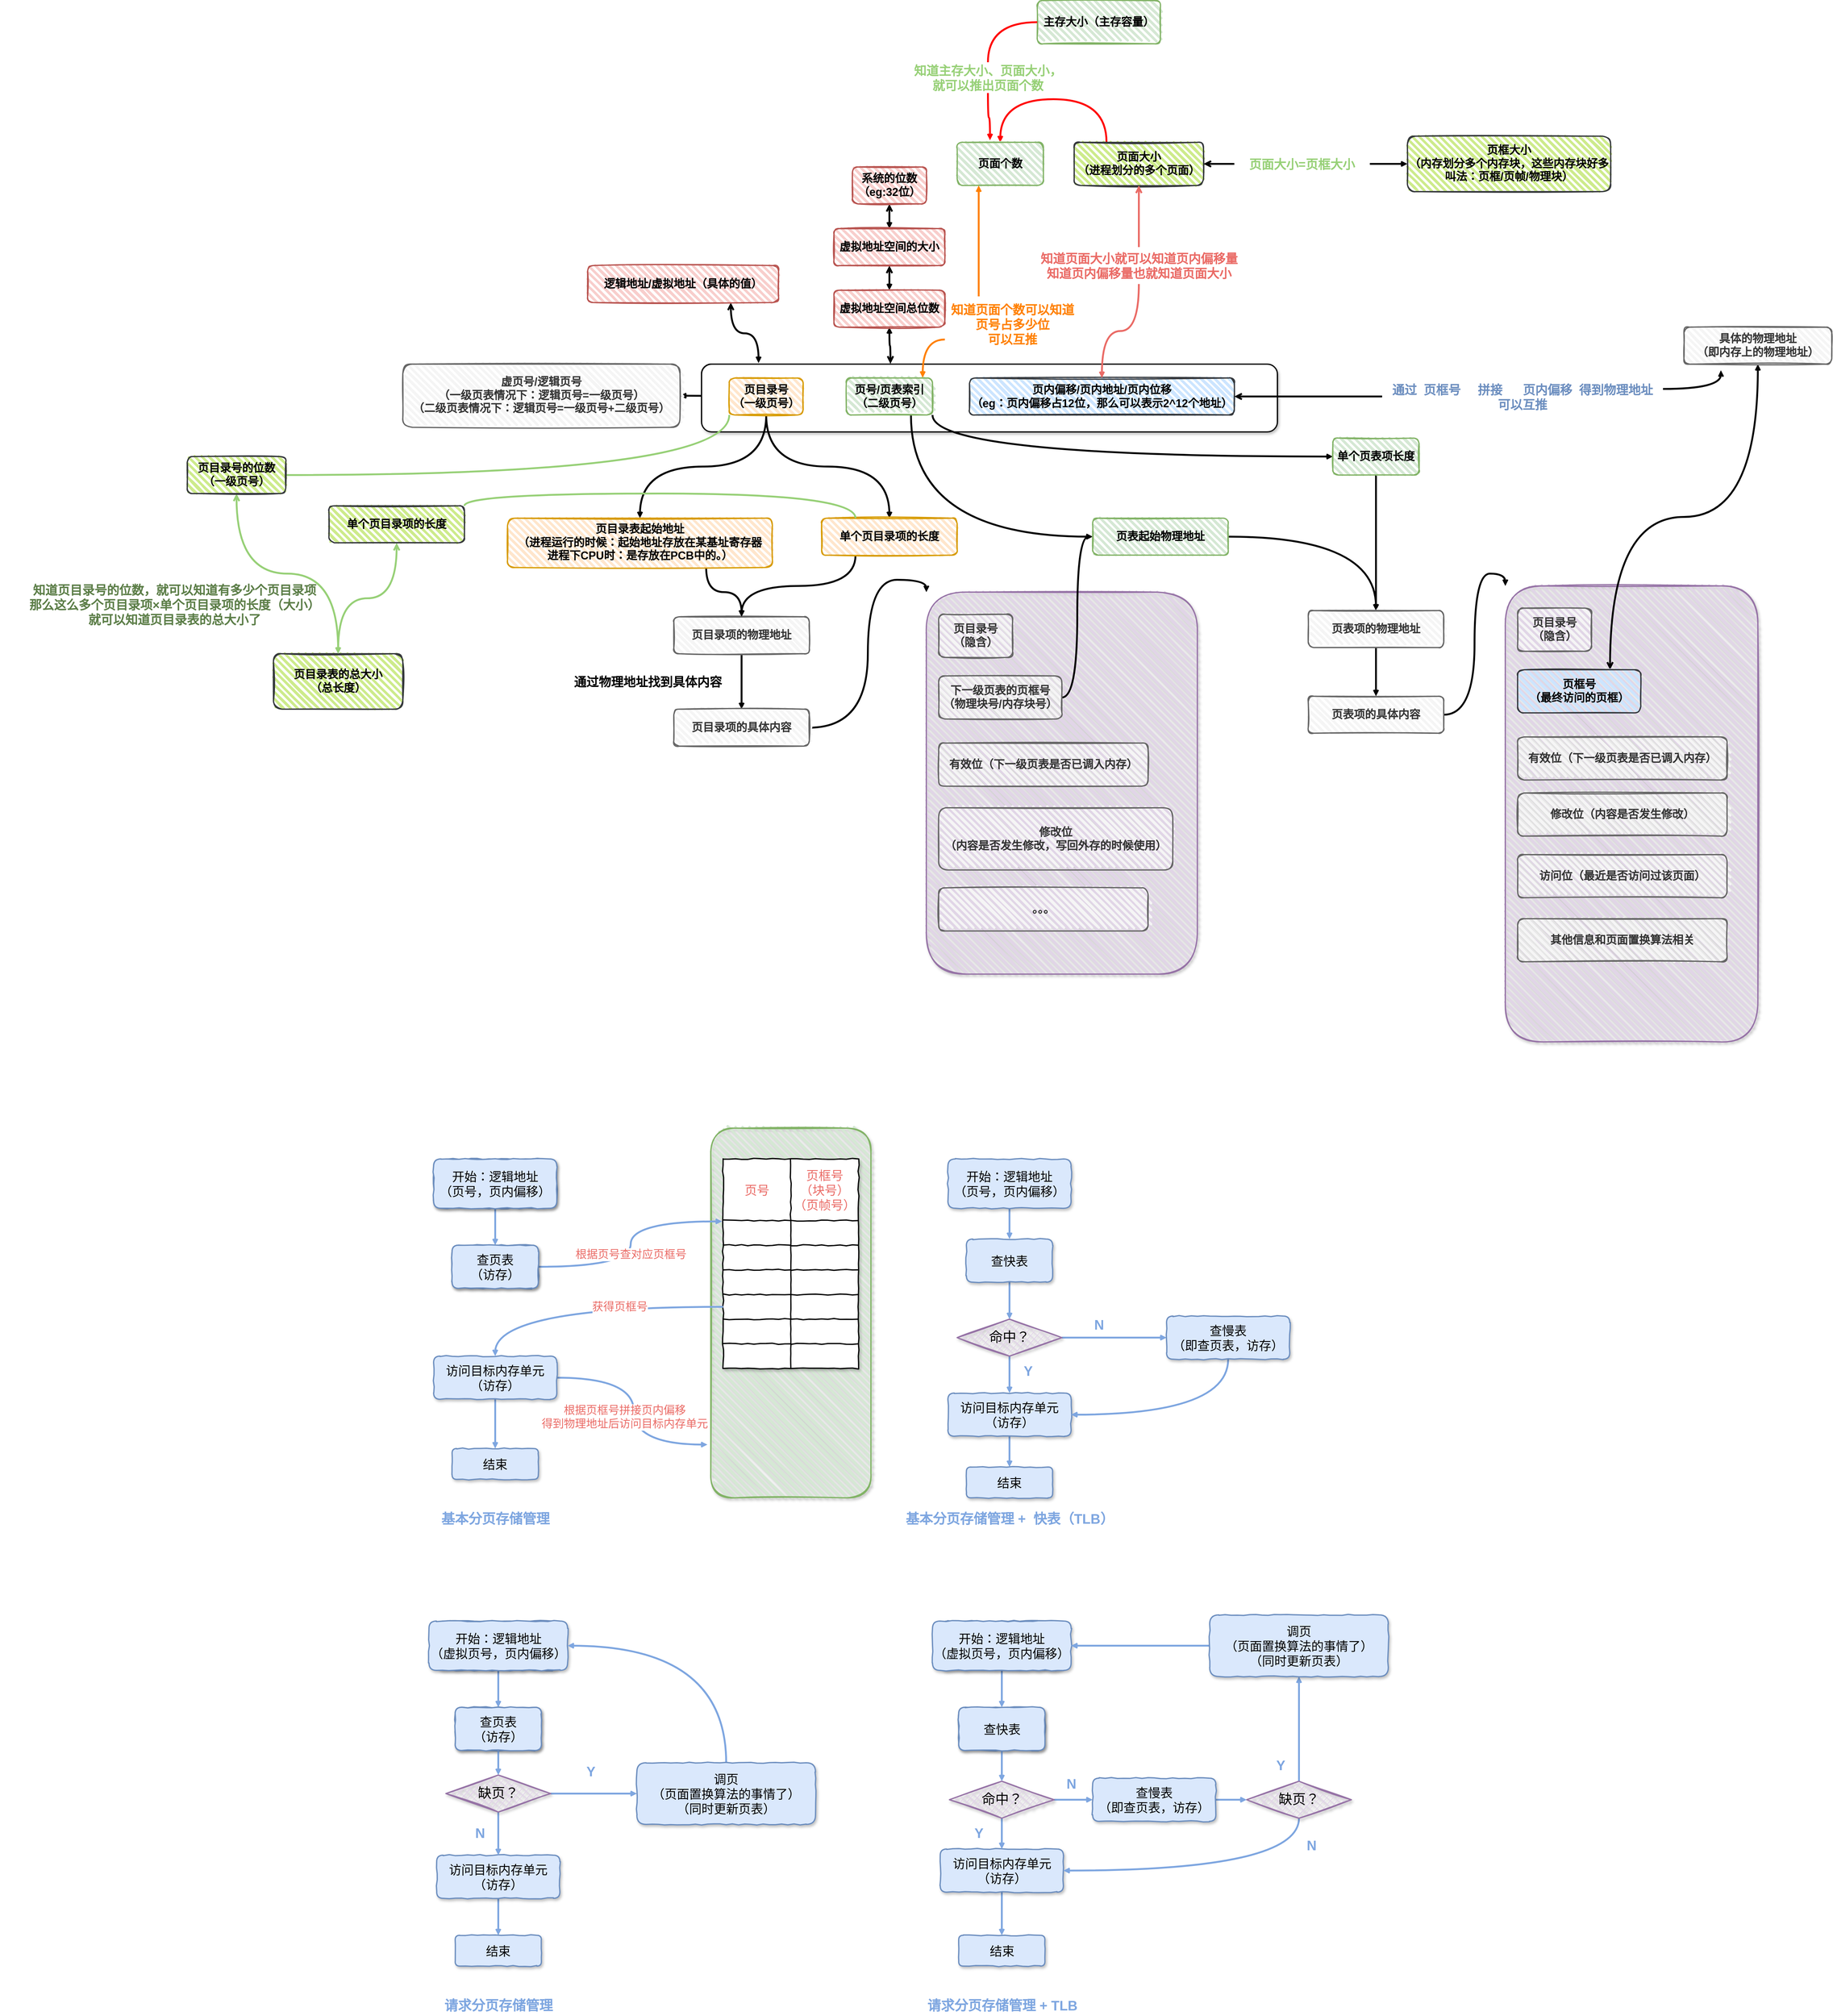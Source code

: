 <mxfile version="15.8.4" type="github">
  <diagram id="SaViZYcIOSmqmd24xeMG" name="第 1 页">
    <mxGraphModel dx="2891" dy="1962" grid="1" gridSize="10" guides="1" tooltips="1" connect="1" arrows="0" fold="1" page="1" pageScale="1" pageWidth="827" pageHeight="1169" math="0" shadow="0">
      <root>
        <mxCell id="0" />
        <mxCell id="1" parent="0" />
        <mxCell id="7gwzGEiESjAqNoWBXfss-9" value="" style="rounded=1;whiteSpace=wrap;html=1;fontSize=18;strokeWidth=2;fontStyle=1" vertex="1" parent="1">
          <mxGeometry x="95" y="390" width="610" height="105" as="geometry" />
        </mxCell>
        <mxCell id="7gwzGEiESjAqNoWBXfss-15" value="未命名图层" parent="0" />
        <mxCell id="7gwzGEiESjAqNoWBXfss-152" value="" style="rounded=1;whiteSpace=wrap;html=1;strokeWidth=2;fillWeight=4;hachureGap=8;hachureAngle=45;fillColor=#d5e8d4;sketch=1;shadow=1;comic=1;fontSize=18;strokeColor=#82b366;" vertex="1" parent="7gwzGEiESjAqNoWBXfss-15">
          <mxGeometry x="110" y="1630" width="260" height="600" as="geometry" />
        </mxCell>
        <mxCell id="7gwzGEiESjAqNoWBXfss-42" value="" style="rounded=1;whiteSpace=wrap;html=1;strokeWidth=2;fillWeight=4;hachureGap=8;hachureAngle=45;fillColor=#e1d5e7;sketch=1;shadow=1;fontSize=20;strokeColor=#9673a6;fontStyle=1" vertex="1" parent="7gwzGEiESjAqNoWBXfss-15">
          <mxGeometry x="460" y="760" width="440" height="620" as="geometry" />
        </mxCell>
        <mxCell id="7gwzGEiESjAqNoWBXfss-16" style="edgeStyle=orthogonalEdgeStyle;curved=1;rounded=0;orthogonalLoop=1;jettySize=auto;html=1;fontSize=18;startArrow=open;startFill=0;endArrow=open;endFill=0;endSize=4;strokeColor=#000000;strokeWidth=3;exitX=0.328;exitY=-0.005;exitDx=0;exitDy=0;exitPerimeter=0;fontStyle=1" edge="1" parent="7gwzGEiESjAqNoWBXfss-15" source="7gwzGEiESjAqNoWBXfss-17" target="7gwzGEiESjAqNoWBXfss-22">
          <mxGeometry relative="1" as="geometry" />
        </mxCell>
        <mxCell id="7gwzGEiESjAqNoWBXfss-27" style="edgeStyle=orthogonalEdgeStyle;curved=1;rounded=0;orthogonalLoop=1;jettySize=auto;html=1;exitX=0;exitY=0.5;exitDx=0;exitDy=0;fontSize=18;startArrow=open;startFill=0;endArrow=open;endFill=0;endSize=4;strokeColor=#000000;strokeWidth=3;fontStyle=1" edge="1" parent="7gwzGEiESjAqNoWBXfss-15" source="7gwzGEiESjAqNoWBXfss-24" target="7gwzGEiESjAqNoWBXfss-26">
          <mxGeometry relative="1" as="geometry" />
        </mxCell>
        <mxCell id="7gwzGEiESjAqNoWBXfss-17" value="" style="rounded=1;whiteSpace=wrap;html=1;fontSize=18;strokeWidth=2;shadow=1;fontStyle=1" vertex="1" parent="7gwzGEiESjAqNoWBXfss-15">
          <mxGeometry x="95" y="390" width="935" height="110" as="geometry" />
        </mxCell>
        <mxCell id="7gwzGEiESjAqNoWBXfss-18" style="rounded=0;orthogonalLoop=1;jettySize=auto;html=1;fontSize=18;edgeStyle=orthogonalEdgeStyle;curved=1;fillColor=#dae8fc;strokeColor=#000000;strokeWidth=3;endSize=4;startArrow=open;startFill=0;endArrow=open;endFill=0;fontStyle=1" edge="1" parent="7gwzGEiESjAqNoWBXfss-15" source="7gwzGEiESjAqNoWBXfss-19" target="7gwzGEiESjAqNoWBXfss-21">
          <mxGeometry relative="1" as="geometry" />
        </mxCell>
        <mxCell id="7gwzGEiESjAqNoWBXfss-19" value="系统的位数（eg:32位）" style="rounded=1;whiteSpace=wrap;html=1;strokeWidth=2;fillWeight=4;hachureGap=8;hachureAngle=45;sketch=1;fillColor=#f8cecc;strokeColor=#b85450;fontSize=18;fontStyle=1" vertex="1" parent="7gwzGEiESjAqNoWBXfss-15">
          <mxGeometry x="340" y="70" width="120" height="60" as="geometry" />
        </mxCell>
        <mxCell id="7gwzGEiESjAqNoWBXfss-20" style="edgeStyle=orthogonalEdgeStyle;curved=1;rounded=0;orthogonalLoop=1;jettySize=auto;html=1;fontSize=18;startArrow=open;startFill=0;endArrow=open;endFill=0;endSize=4;strokeWidth=3;fontStyle=1" edge="1" parent="7gwzGEiESjAqNoWBXfss-15" source="7gwzGEiESjAqNoWBXfss-21" target="7gwzGEiESjAqNoWBXfss-22">
          <mxGeometry relative="1" as="geometry" />
        </mxCell>
        <mxCell id="7gwzGEiESjAqNoWBXfss-21" value="虚拟地址空间的大小" style="rounded=1;whiteSpace=wrap;html=1;strokeWidth=2;fillWeight=4;hachureGap=8;hachureAngle=45;sketch=1;fillColor=#f8cecc;strokeColor=#b85450;fontSize=18;fontStyle=1" vertex="1" parent="7gwzGEiESjAqNoWBXfss-15">
          <mxGeometry x="310" y="170" width="180" height="60" as="geometry" />
        </mxCell>
        <mxCell id="7gwzGEiESjAqNoWBXfss-22" value="虚拟地址空间总位数" style="rounded=1;whiteSpace=wrap;html=1;strokeWidth=2;fillWeight=4;hachureGap=8;hachureAngle=45;sketch=1;fillColor=#f8cecc;strokeColor=#b85450;fontSize=18;fontStyle=1" vertex="1" parent="7gwzGEiESjAqNoWBXfss-15">
          <mxGeometry x="310" y="270" width="180" height="60" as="geometry" />
        </mxCell>
        <mxCell id="7gwzGEiESjAqNoWBXfss-23" value="页内偏移/页内地址/页内位移&lt;br&gt;（eg：页内偏移占12位，那么可以表示2^12个地址）" style="rounded=1;whiteSpace=wrap;html=1;strokeWidth=2;fillWeight=4;hachureGap=8;hachureAngle=45;sketch=1;fillColor=#cce5ff;strokeColor=#36393d;fontSize=18;fontStyle=1" vertex="1" parent="7gwzGEiESjAqNoWBXfss-15">
          <mxGeometry x="530" y="412.5" width="430" height="60" as="geometry" />
        </mxCell>
        <mxCell id="7gwzGEiESjAqNoWBXfss-31" style="edgeStyle=orthogonalEdgeStyle;curved=1;rounded=0;orthogonalLoop=1;jettySize=auto;html=1;entryX=0.5;entryY=0;entryDx=0;entryDy=0;fontSize=18;startArrow=none;startFill=0;endArrow=open;endFill=0;endSize=4;strokeColor=#000000;strokeWidth=3;fontStyle=1" edge="1" parent="7gwzGEiESjAqNoWBXfss-15" source="7gwzGEiESjAqNoWBXfss-24" target="7gwzGEiESjAqNoWBXfss-28">
          <mxGeometry relative="1" as="geometry" />
        </mxCell>
        <mxCell id="7gwzGEiESjAqNoWBXfss-32" style="edgeStyle=orthogonalEdgeStyle;curved=1;rounded=0;orthogonalLoop=1;jettySize=auto;html=1;exitX=0.5;exitY=1;exitDx=0;exitDy=0;fontSize=18;startArrow=none;startFill=0;endArrow=open;endFill=0;endSize=4;strokeColor=#000000;strokeWidth=3;fontStyle=1" edge="1" parent="7gwzGEiESjAqNoWBXfss-15" source="7gwzGEiESjAqNoWBXfss-24" target="7gwzGEiESjAqNoWBXfss-30">
          <mxGeometry relative="1" as="geometry" />
        </mxCell>
        <mxCell id="7gwzGEiESjAqNoWBXfss-24" value="页目录号&lt;br&gt;（一级页号）" style="rounded=1;whiteSpace=wrap;html=1;strokeWidth=2;fillWeight=4;hachureGap=8;hachureAngle=45;sketch=1;fillColor=#ffe6cc;strokeColor=#d79b00;fontSize=18;fontStyle=1" vertex="1" parent="7gwzGEiESjAqNoWBXfss-15">
          <mxGeometry x="140" y="412.5" width="120" height="60" as="geometry" />
        </mxCell>
        <mxCell id="7gwzGEiESjAqNoWBXfss-49" style="edgeStyle=orthogonalEdgeStyle;curved=1;rounded=0;orthogonalLoop=1;jettySize=auto;html=1;exitX=1;exitY=1;exitDx=0;exitDy=0;entryX=0;entryY=0.5;entryDx=0;entryDy=0;fontSize=20;startArrow=none;startFill=0;endArrow=open;endFill=0;endSize=4;strokeColor=#000000;strokeWidth=3;fontStyle=1" edge="1" parent="7gwzGEiESjAqNoWBXfss-15" source="7gwzGEiESjAqNoWBXfss-25" target="7gwzGEiESjAqNoWBXfss-48">
          <mxGeometry relative="1" as="geometry" />
        </mxCell>
        <mxCell id="7gwzGEiESjAqNoWBXfss-51" style="edgeStyle=orthogonalEdgeStyle;curved=1;rounded=0;orthogonalLoop=1;jettySize=auto;html=1;exitX=0.75;exitY=1;exitDx=0;exitDy=0;entryX=0;entryY=0.5;entryDx=0;entryDy=0;fontSize=20;startArrow=none;startFill=0;endArrow=open;endFill=0;endSize=4;strokeColor=#000000;strokeWidth=3;fontStyle=1" edge="1" parent="7gwzGEiESjAqNoWBXfss-15" source="7gwzGEiESjAqNoWBXfss-25" target="7gwzGEiESjAqNoWBXfss-46">
          <mxGeometry relative="1" as="geometry" />
        </mxCell>
        <mxCell id="7gwzGEiESjAqNoWBXfss-25" value="页号/页表索引&lt;br&gt;（二级页号）" style="rounded=1;whiteSpace=wrap;html=1;strokeWidth=2;fillWeight=4;hachureGap=8;hachureAngle=45;sketch=1;fillColor=#d5e8d4;strokeColor=#82b366;fontSize=18;fontStyle=1" vertex="1" parent="7gwzGEiESjAqNoWBXfss-15">
          <mxGeometry x="330" y="412.5" width="140" height="60" as="geometry" />
        </mxCell>
        <mxCell id="7gwzGEiESjAqNoWBXfss-26" value="虚页号/逻辑页号&lt;br&gt;（一级页表情况下：逻辑页号=一级页号）&lt;br&gt;（二级页表情况下：逻辑页号=一级页号+二级页号）" style="rounded=1;whiteSpace=wrap;html=1;strokeWidth=2;fillWeight=4;hachureGap=8;hachureAngle=45;sketch=1;fillColor=#f5f5f5;strokeColor=#666666;fontColor=#333333;fontSize=18;fontStyle=1" vertex="1" parent="7gwzGEiESjAqNoWBXfss-15">
          <mxGeometry x="-390" y="390" width="450" height="102.5" as="geometry" />
        </mxCell>
        <mxCell id="7gwzGEiESjAqNoWBXfss-33" style="edgeStyle=orthogonalEdgeStyle;curved=1;rounded=0;orthogonalLoop=1;jettySize=auto;html=1;exitX=0.75;exitY=1;exitDx=0;exitDy=0;entryX=0.5;entryY=0;entryDx=0;entryDy=0;fontSize=18;startArrow=none;startFill=0;endArrow=open;endFill=0;endSize=4;strokeColor=#000000;strokeWidth=3;fontStyle=1" edge="1" parent="7gwzGEiESjAqNoWBXfss-15" source="7gwzGEiESjAqNoWBXfss-28" target="7gwzGEiESjAqNoWBXfss-29">
          <mxGeometry relative="1" as="geometry" />
        </mxCell>
        <mxCell id="7gwzGEiESjAqNoWBXfss-28" value="页目录表起始地址&lt;br&gt;（进程运行的时候：起始地址存放在某基址寄存器&lt;br&gt;进程下CPU时：是存放在PCB中的。）" style="rounded=1;whiteSpace=wrap;html=1;strokeWidth=2;fillWeight=4;hachureGap=8;hachureAngle=45;sketch=1;fillColor=#ffe6cc;strokeColor=#d79b00;fontSize=18;fontStyle=1" vertex="1" parent="7gwzGEiESjAqNoWBXfss-15">
          <mxGeometry x="-220" y="640" width="430" height="80" as="geometry" />
        </mxCell>
        <mxCell id="7gwzGEiESjAqNoWBXfss-36" style="edgeStyle=orthogonalEdgeStyle;curved=1;rounded=0;orthogonalLoop=1;jettySize=auto;html=1;exitX=0.5;exitY=1;exitDx=0;exitDy=0;fontSize=18;startArrow=none;startFill=0;endArrow=open;endFill=0;endSize=4;strokeColor=#000000;strokeWidth=3;fontStyle=1" edge="1" parent="7gwzGEiESjAqNoWBXfss-15" source="7gwzGEiESjAqNoWBXfss-29" target="7gwzGEiESjAqNoWBXfss-35">
          <mxGeometry relative="1" as="geometry" />
        </mxCell>
        <mxCell id="7gwzGEiESjAqNoWBXfss-29" value="页目录项的物理地址" style="rounded=1;whiteSpace=wrap;html=1;strokeWidth=2;fillWeight=4;hachureGap=8;hachureAngle=45;sketch=1;fillColor=#f5f5f5;strokeColor=#666666;fontColor=#333333;fontSize=18;fontStyle=1" vertex="1" parent="7gwzGEiESjAqNoWBXfss-15">
          <mxGeometry x="50" y="800" width="220" height="60" as="geometry" />
        </mxCell>
        <mxCell id="7gwzGEiESjAqNoWBXfss-34" style="edgeStyle=orthogonalEdgeStyle;curved=1;rounded=0;orthogonalLoop=1;jettySize=auto;html=1;exitX=0.25;exitY=1;exitDx=0;exitDy=0;fontSize=18;startArrow=none;startFill=0;endArrow=open;endFill=0;endSize=4;strokeColor=#000000;strokeWidth=3;fontStyle=1" edge="1" parent="7gwzGEiESjAqNoWBXfss-15" source="7gwzGEiESjAqNoWBXfss-30">
          <mxGeometry relative="1" as="geometry">
            <mxPoint x="160" y="800" as="targetPoint" />
          </mxGeometry>
        </mxCell>
        <mxCell id="7gwzGEiESjAqNoWBXfss-30" value="单个页目录项的长度" style="rounded=1;whiteSpace=wrap;html=1;strokeWidth=2;fillWeight=4;hachureGap=8;hachureAngle=45;sketch=1;fillColor=#ffe6cc;strokeColor=#d79b00;fontSize=18;fontStyle=1" vertex="1" parent="7gwzGEiESjAqNoWBXfss-15">
          <mxGeometry x="290" y="640" width="220" height="60" as="geometry" />
        </mxCell>
        <mxCell id="7gwzGEiESjAqNoWBXfss-45" style="edgeStyle=orthogonalEdgeStyle;curved=1;rounded=0;orthogonalLoop=1;jettySize=auto;html=1;exitX=1;exitY=0.5;exitDx=0;exitDy=0;entryX=0;entryY=0;entryDx=0;entryDy=0;fontSize=20;startArrow=none;startFill=0;endArrow=open;endFill=0;endSize=4;strokeColor=#000000;strokeWidth=3;fontStyle=1" edge="1" parent="7gwzGEiESjAqNoWBXfss-15" source="7gwzGEiESjAqNoWBXfss-35" target="7gwzGEiESjAqNoWBXfss-42">
          <mxGeometry relative="1" as="geometry" />
        </mxCell>
        <mxCell id="7gwzGEiESjAqNoWBXfss-35" value="页目录项的具体内容" style="rounded=1;whiteSpace=wrap;html=1;strokeWidth=2;fillWeight=4;hachureGap=8;hachureAngle=45;sketch=1;fillColor=#f5f5f5;strokeColor=#666666;fontColor=#333333;fontSize=18;fontStyle=1" vertex="1" parent="7gwzGEiESjAqNoWBXfss-15">
          <mxGeometry x="50" y="950" width="220" height="60" as="geometry" />
        </mxCell>
        <mxCell id="7gwzGEiESjAqNoWBXfss-37" value="通过物理地址找到具体内容" style="text;html=1;strokeColor=none;fillColor=none;align=center;verticalAlign=middle;whiteSpace=wrap;rounded=0;shadow=1;fontSize=20;fontStyle=1" vertex="1" parent="7gwzGEiESjAqNoWBXfss-15">
          <mxGeometry x="-140" y="880" width="296" height="49" as="geometry" />
        </mxCell>
        <mxCell id="7gwzGEiESjAqNoWBXfss-39" value="页目录号&lt;br&gt;（隐含）" style="rounded=1;whiteSpace=wrap;html=1;strokeWidth=2;fillWeight=4;hachureGap=8;hachureAngle=45;sketch=1;fillColor=#f5f5f5;strokeColor=#666666;fontSize=18;fontColor=#333333;fontStyle=1" vertex="1" parent="7gwzGEiESjAqNoWBXfss-15">
          <mxGeometry x="480" y="796" width="120" height="70" as="geometry" />
        </mxCell>
        <mxCell id="7gwzGEiESjAqNoWBXfss-47" style="edgeStyle=orthogonalEdgeStyle;curved=1;rounded=0;orthogonalLoop=1;jettySize=auto;html=1;entryX=0;entryY=0.5;entryDx=0;entryDy=0;fontSize=20;startArrow=none;startFill=0;endArrow=open;endFill=0;endSize=4;strokeColor=#000000;strokeWidth=3;fontStyle=1" edge="1" parent="7gwzGEiESjAqNoWBXfss-15" source="7gwzGEiESjAqNoWBXfss-40" target="7gwzGEiESjAqNoWBXfss-46">
          <mxGeometry relative="1" as="geometry" />
        </mxCell>
        <mxCell id="7gwzGEiESjAqNoWBXfss-40" value="下一级页表的页框号&lt;br&gt;（物理块号/内存块号）" style="rounded=1;whiteSpace=wrap;html=1;strokeWidth=2;fillWeight=4;hachureGap=8;hachureAngle=45;sketch=1;fillColor=#f5f5f5;strokeColor=#666666;fontSize=18;fontColor=#333333;fontStyle=1" vertex="1" parent="7gwzGEiESjAqNoWBXfss-15">
          <mxGeometry x="480" y="896" width="200" height="70" as="geometry" />
        </mxCell>
        <mxCell id="7gwzGEiESjAqNoWBXfss-41" value="有效位（下一级页表是否已调入内存）" style="rounded=1;whiteSpace=wrap;html=1;strokeWidth=2;fillWeight=4;hachureGap=8;hachureAngle=45;sketch=1;fillColor=#f5f5f5;strokeColor=#666666;fontSize=18;fontColor=#333333;fontStyle=1" vertex="1" parent="7gwzGEiESjAqNoWBXfss-15">
          <mxGeometry x="480" y="1005" width="340" height="70" as="geometry" />
        </mxCell>
        <mxCell id="7gwzGEiESjAqNoWBXfss-43" value="修改位&lt;br&gt;（内容是否发生修改，写回外存的时候使用）" style="rounded=1;whiteSpace=wrap;html=1;strokeWidth=2;fillWeight=4;hachureGap=8;hachureAngle=45;sketch=1;fillColor=#f5f5f5;strokeColor=#666666;fontSize=18;fontColor=#333333;fontStyle=1" vertex="1" parent="7gwzGEiESjAqNoWBXfss-15">
          <mxGeometry x="480" y="1110" width="380" height="101" as="geometry" />
        </mxCell>
        <mxCell id="7gwzGEiESjAqNoWBXfss-44" value="。。。" style="rounded=1;whiteSpace=wrap;html=1;strokeWidth=2;fillWeight=4;hachureGap=8;hachureAngle=45;sketch=1;fillColor=#f5f5f5;strokeColor=#666666;fontSize=18;fontColor=#333333;fontStyle=1" vertex="1" parent="7gwzGEiESjAqNoWBXfss-15">
          <mxGeometry x="480" y="1240" width="340" height="70" as="geometry" />
        </mxCell>
        <mxCell id="7gwzGEiESjAqNoWBXfss-56" style="edgeStyle=orthogonalEdgeStyle;curved=1;rounded=0;orthogonalLoop=1;jettySize=auto;html=1;exitX=1;exitY=0.5;exitDx=0;exitDy=0;entryX=0.5;entryY=0;entryDx=0;entryDy=0;fontSize=20;startArrow=none;startFill=0;endArrow=open;endFill=0;endSize=4;strokeColor=#000000;strokeWidth=3;fontStyle=1" edge="1" parent="7gwzGEiESjAqNoWBXfss-15" source="7gwzGEiESjAqNoWBXfss-46" target="7gwzGEiESjAqNoWBXfss-52">
          <mxGeometry relative="1" as="geometry" />
        </mxCell>
        <mxCell id="7gwzGEiESjAqNoWBXfss-46" value="页表起始物理地址" style="rounded=1;whiteSpace=wrap;html=1;strokeWidth=2;fillWeight=4;hachureGap=8;hachureAngle=45;sketch=1;fillColor=#d5e8d4;strokeColor=#82b366;fontSize=18;fontStyle=1" vertex="1" parent="7gwzGEiESjAqNoWBXfss-15">
          <mxGeometry x="730" y="640" width="220" height="60" as="geometry" />
        </mxCell>
        <mxCell id="7gwzGEiESjAqNoWBXfss-55" style="edgeStyle=orthogonalEdgeStyle;curved=1;rounded=0;orthogonalLoop=1;jettySize=auto;html=1;exitX=0.5;exitY=1;exitDx=0;exitDy=0;entryX=0.5;entryY=0;entryDx=0;entryDy=0;fontSize=20;startArrow=none;startFill=0;endArrow=open;endFill=0;endSize=4;strokeColor=#000000;strokeWidth=3;fontStyle=1" edge="1" parent="7gwzGEiESjAqNoWBXfss-15" source="7gwzGEiESjAqNoWBXfss-48" target="7gwzGEiESjAqNoWBXfss-52">
          <mxGeometry relative="1" as="geometry" />
        </mxCell>
        <mxCell id="7gwzGEiESjAqNoWBXfss-48" value="单个页表项长度" style="rounded=1;whiteSpace=wrap;html=1;strokeWidth=2;fillWeight=4;hachureGap=8;hachureAngle=45;sketch=1;fillColor=#d5e8d4;strokeColor=#82b366;fontSize=18;fontStyle=1" vertex="1" parent="7gwzGEiESjAqNoWBXfss-15">
          <mxGeometry x="1120" y="510" width="140" height="60" as="geometry" />
        </mxCell>
        <mxCell id="7gwzGEiESjAqNoWBXfss-66" style="edgeStyle=orthogonalEdgeStyle;curved=1;rounded=0;orthogonalLoop=1;jettySize=auto;html=1;entryX=0.5;entryY=0;entryDx=0;entryDy=0;fontSize=20;startArrow=none;startFill=0;endArrow=open;endFill=0;endSize=4;strokeColor=#000000;strokeWidth=3;fontStyle=1" edge="1" parent="7gwzGEiESjAqNoWBXfss-15" source="7gwzGEiESjAqNoWBXfss-52" target="7gwzGEiESjAqNoWBXfss-57">
          <mxGeometry relative="1" as="geometry" />
        </mxCell>
        <mxCell id="7gwzGEiESjAqNoWBXfss-52" value="页表项的物理地址" style="rounded=1;whiteSpace=wrap;html=1;strokeWidth=2;fillWeight=4;hachureGap=8;hachureAngle=45;sketch=1;fillColor=#f5f5f5;strokeColor=#666666;fontColor=#333333;fontSize=18;fontStyle=1" vertex="1" parent="7gwzGEiESjAqNoWBXfss-15">
          <mxGeometry x="1080" y="790" width="220" height="60" as="geometry" />
        </mxCell>
        <mxCell id="7gwzGEiESjAqNoWBXfss-65" style="edgeStyle=orthogonalEdgeStyle;curved=1;rounded=0;orthogonalLoop=1;jettySize=auto;html=1;exitX=1;exitY=0.5;exitDx=0;exitDy=0;entryX=0;entryY=0;entryDx=0;entryDy=0;fontSize=20;startArrow=none;startFill=0;endArrow=open;endFill=0;endSize=4;strokeColor=#000000;strokeWidth=3;fontStyle=1" edge="1" parent="7gwzGEiESjAqNoWBXfss-15" source="7gwzGEiESjAqNoWBXfss-57" target="7gwzGEiESjAqNoWBXfss-58">
          <mxGeometry relative="1" as="geometry" />
        </mxCell>
        <mxCell id="7gwzGEiESjAqNoWBXfss-57" value="页表项的具体内容" style="rounded=1;whiteSpace=wrap;html=1;strokeWidth=2;fillWeight=4;hachureGap=8;hachureAngle=45;sketch=1;fillColor=#f5f5f5;strokeColor=#666666;fontColor=#333333;fontSize=18;fontStyle=1" vertex="1" parent="7gwzGEiESjAqNoWBXfss-15">
          <mxGeometry x="1080" y="929" width="220" height="60" as="geometry" />
        </mxCell>
        <mxCell id="7gwzGEiESjAqNoWBXfss-58" value="" style="rounded=1;whiteSpace=wrap;html=1;strokeWidth=2;fillWeight=4;hachureGap=8;hachureAngle=45;fillColor=#e1d5e7;sketch=1;shadow=1;fontSize=20;strokeColor=#9673a6;fontStyle=1" vertex="1" parent="7gwzGEiESjAqNoWBXfss-15">
          <mxGeometry x="1400" y="750" width="410" height="740" as="geometry" />
        </mxCell>
        <mxCell id="7gwzGEiESjAqNoWBXfss-59" value="页目录号&lt;br&gt;（隐含）" style="rounded=1;whiteSpace=wrap;html=1;strokeWidth=2;fillWeight=4;hachureGap=8;hachureAngle=45;sketch=1;fillColor=#f5f5f5;strokeColor=#666666;fontSize=18;fontColor=#333333;fontStyle=1" vertex="1" parent="7gwzGEiESjAqNoWBXfss-15">
          <mxGeometry x="1420" y="786" width="120" height="70" as="geometry" />
        </mxCell>
        <mxCell id="7gwzGEiESjAqNoWBXfss-69" style="edgeStyle=orthogonalEdgeStyle;curved=1;rounded=0;orthogonalLoop=1;jettySize=auto;html=1;exitX=0.75;exitY=0;exitDx=0;exitDy=0;entryX=0.5;entryY=1;entryDx=0;entryDy=0;fontSize=20;startArrow=open;startFill=0;endArrow=open;endFill=0;endSize=4;strokeColor=#000000;strokeWidth=3;fontStyle=1" edge="1" parent="7gwzGEiESjAqNoWBXfss-15" source="7gwzGEiESjAqNoWBXfss-60" target="7gwzGEiESjAqNoWBXfss-68">
          <mxGeometry relative="1" as="geometry" />
        </mxCell>
        <mxCell id="7gwzGEiESjAqNoWBXfss-60" value="页框号&lt;br&gt;（最终访问的页框）" style="rounded=1;whiteSpace=wrap;html=1;strokeWidth=2;fillWeight=4;hachureGap=8;hachureAngle=45;sketch=1;fillColor=#cce5ff;strokeColor=#36393d;fontSize=18;fontStyle=1" vertex="1" parent="7gwzGEiESjAqNoWBXfss-15">
          <mxGeometry x="1420" y="886" width="200" height="70" as="geometry" />
        </mxCell>
        <mxCell id="7gwzGEiESjAqNoWBXfss-61" value="有效位（下一级页表是否已调入内存）" style="rounded=1;whiteSpace=wrap;html=1;strokeWidth=2;fillWeight=4;hachureGap=8;hachureAngle=45;sketch=1;fillColor=#f5f5f5;strokeColor=#666666;fontSize=18;fontColor=#333333;fontStyle=1" vertex="1" parent="7gwzGEiESjAqNoWBXfss-15">
          <mxGeometry x="1420" y="995" width="340" height="70" as="geometry" />
        </mxCell>
        <mxCell id="7gwzGEiESjAqNoWBXfss-62" value="修改位（内容是否发生修改）" style="rounded=1;whiteSpace=wrap;html=1;strokeWidth=2;fillWeight=4;hachureGap=8;hachureAngle=45;sketch=1;fillColor=#f5f5f5;strokeColor=#666666;fontSize=18;fontColor=#333333;fontStyle=1" vertex="1" parent="7gwzGEiESjAqNoWBXfss-15">
          <mxGeometry x="1420" y="1086" width="340" height="70" as="geometry" />
        </mxCell>
        <mxCell id="7gwzGEiESjAqNoWBXfss-63" value="访问位（最近是否访问过该页面）" style="rounded=1;whiteSpace=wrap;html=1;strokeWidth=2;fillWeight=4;hachureGap=8;hachureAngle=45;sketch=1;fillColor=#f5f5f5;strokeColor=#666666;fontSize=18;fontColor=#333333;fontStyle=1" vertex="1" parent="7gwzGEiESjAqNoWBXfss-15">
          <mxGeometry x="1420" y="1186" width="340" height="70" as="geometry" />
        </mxCell>
        <mxCell id="7gwzGEiESjAqNoWBXfss-64" value="其他信息和页面置换算法相关" style="rounded=1;whiteSpace=wrap;html=1;strokeWidth=2;fillWeight=4;hachureGap=8;hachureAngle=45;sketch=1;fillColor=#f5f5f5;strokeColor=#666666;fontSize=18;fontColor=#333333;fontStyle=1" vertex="1" parent="7gwzGEiESjAqNoWBXfss-15">
          <mxGeometry x="1420" y="1290" width="340" height="70" as="geometry" />
        </mxCell>
        <mxCell id="7gwzGEiESjAqNoWBXfss-68" value="具体的物理地址&lt;br&gt;（即内存上的物理地址）" style="rounded=1;whiteSpace=wrap;html=1;strokeWidth=2;fillWeight=4;hachureGap=8;hachureAngle=45;sketch=1;fillColor=#f5f5f5;strokeColor=#666666;fontColor=#333333;fontSize=18;fontStyle=1" vertex="1" parent="7gwzGEiESjAqNoWBXfss-15">
          <mxGeometry x="1690" y="330" width="240" height="60" as="geometry" />
        </mxCell>
        <mxCell id="7gwzGEiESjAqNoWBXfss-106" style="edgeStyle=orthogonalEdgeStyle;curved=1;rounded=0;orthogonalLoop=1;jettySize=auto;html=1;exitX=1;exitY=0.25;exitDx=0;exitDy=0;fontSize=20;fontColor=#000000;startArrow=none;startFill=0;endArrow=open;endFill=0;endSize=4;strokeColor=#000000;strokeWidth=3;" edge="1" parent="7gwzGEiESjAqNoWBXfss-15" source="7gwzGEiESjAqNoWBXfss-71">
          <mxGeometry relative="1" as="geometry">
            <mxPoint x="1750" y="400" as="targetPoint" />
          </mxGeometry>
        </mxCell>
        <mxCell id="7gwzGEiESjAqNoWBXfss-71" value="通过&amp;nbsp; 页框号&amp;nbsp; &amp;nbsp; &amp;nbsp;拼接&amp;nbsp; &amp;nbsp; &amp;nbsp; 页内偏移&amp;nbsp; 得到物理地址&lt;br&gt;可以互推" style="text;html=1;strokeColor=none;fillColor=none;align=center;verticalAlign=middle;whiteSpace=wrap;rounded=0;shadow=1;fontSize=20;fontStyle=1;fontColor=#6C8EBF;" vertex="1" parent="7gwzGEiESjAqNoWBXfss-15">
          <mxGeometry x="1200" y="418" width="456" height="49" as="geometry" />
        </mxCell>
        <mxCell id="7gwzGEiESjAqNoWBXfss-72" value="" style="edgeStyle=orthogonalEdgeStyle;curved=1;rounded=0;orthogonalLoop=1;jettySize=auto;html=1;exitX=1;exitY=0.5;exitDx=0;exitDy=0;fontSize=20;startArrow=open;startFill=0;endArrow=none;endFill=0;endSize=4;strokeColor=#000000;strokeWidth=3;fontStyle=1" edge="1" parent="7gwzGEiESjAqNoWBXfss-15" source="7gwzGEiESjAqNoWBXfss-23" target="7gwzGEiESjAqNoWBXfss-71">
          <mxGeometry relative="1" as="geometry">
            <mxPoint x="1360" y="370" as="targetPoint" />
            <mxPoint x="820" y="442.5" as="sourcePoint" />
          </mxGeometry>
        </mxCell>
        <mxCell id="7gwzGEiESjAqNoWBXfss-81" style="edgeStyle=orthogonalEdgeStyle;curved=1;rounded=0;orthogonalLoop=1;jettySize=auto;html=1;exitX=0.75;exitY=1;exitDx=0;exitDy=0;entryX=0.099;entryY=-0.016;entryDx=0;entryDy=0;entryPerimeter=0;fontSize=20;fontColor=#97D077;startArrow=open;startFill=0;endArrow=open;endFill=0;endSize=4;strokeColor=#000000;strokeWidth=3;" edge="1" parent="7gwzGEiESjAqNoWBXfss-15" source="7gwzGEiESjAqNoWBXfss-74" target="7gwzGEiESjAqNoWBXfss-17">
          <mxGeometry relative="1" as="geometry" />
        </mxCell>
        <mxCell id="7gwzGEiESjAqNoWBXfss-74" value="逻辑地址/虚拟地址（具体的值）" style="rounded=1;whiteSpace=wrap;html=1;strokeWidth=2;fillWeight=4;hachureGap=8;hachureAngle=45;sketch=1;fillColor=#f8cecc;strokeColor=#b85450;fontSize=18;fontStyle=1" vertex="1" parent="7gwzGEiESjAqNoWBXfss-15">
          <mxGeometry x="-90" y="230" width="310" height="60" as="geometry" />
        </mxCell>
        <mxCell id="7gwzGEiESjAqNoWBXfss-78" style="edgeStyle=orthogonalEdgeStyle;curved=1;rounded=0;orthogonalLoop=1;jettySize=auto;html=1;exitX=1;exitY=0.5;exitDx=0;exitDy=0;entryX=0;entryY=0.5;entryDx=0;entryDy=0;fontSize=20;fontColor=#6C8EBF;startArrow=none;startFill=0;endArrow=open;endFill=0;endSize=4;strokeColor=#000000;strokeWidth=3;fontStyle=1" edge="1" parent="7gwzGEiESjAqNoWBXfss-15" source="7gwzGEiESjAqNoWBXfss-79" target="7gwzGEiESjAqNoWBXfss-77">
          <mxGeometry relative="1" as="geometry" />
        </mxCell>
        <mxCell id="7gwzGEiESjAqNoWBXfss-82" style="edgeStyle=orthogonalEdgeStyle;curved=1;rounded=0;orthogonalLoop=1;jettySize=auto;html=1;exitX=0.5;exitY=1;exitDx=0;exitDy=0;fontSize=20;fontColor=#97D077;startArrow=none;startFill=0;endArrow=open;endFill=0;endSize=4;strokeColor=#EA6B66;strokeWidth=3;" edge="1" parent="7gwzGEiESjAqNoWBXfss-15" source="7gwzGEiESjAqNoWBXfss-83" target="7gwzGEiESjAqNoWBXfss-23">
          <mxGeometry relative="1" as="geometry" />
        </mxCell>
        <mxCell id="7gwzGEiESjAqNoWBXfss-105" style="edgeStyle=orthogonalEdgeStyle;curved=1;rounded=0;orthogonalLoop=1;jettySize=auto;html=1;exitX=0.25;exitY=0;exitDx=0;exitDy=0;entryX=0.5;entryY=0;entryDx=0;entryDy=0;fontSize=20;fontColor=#000000;startArrow=none;startFill=0;endArrow=open;endFill=0;endSize=4;strokeColor=#FF0000;strokeWidth=3;" edge="1" parent="7gwzGEiESjAqNoWBXfss-15" source="7gwzGEiESjAqNoWBXfss-76" target="7gwzGEiESjAqNoWBXfss-93">
          <mxGeometry relative="1" as="geometry">
            <Array as="points">
              <mxPoint x="753" y="-40" />
              <mxPoint x="580" y="-40" />
            </Array>
          </mxGeometry>
        </mxCell>
        <mxCell id="7gwzGEiESjAqNoWBXfss-76" value="页面大小&lt;br&gt;（进程划分的多个页面）" style="rounded=1;whiteSpace=wrap;html=1;strokeWidth=2;fillWeight=4;hachureGap=8;hachureAngle=45;sketch=1;fillColor=#cdeb8b;strokeColor=#36393d;fontSize=18;fontStyle=1" vertex="1" parent="7gwzGEiESjAqNoWBXfss-15">
          <mxGeometry x="700" y="30" width="210" height="70" as="geometry" />
        </mxCell>
        <mxCell id="7gwzGEiESjAqNoWBXfss-77" value="页框大小&lt;br&gt;（内存划分多个内存块，这些内存块好多叫法：页框/页帧/物理块）" style="rounded=1;whiteSpace=wrap;html=1;strokeWidth=2;fillWeight=4;hachureGap=8;hachureAngle=45;sketch=1;fillColor=#cdeb8b;strokeColor=#36393d;fontSize=18;fontStyle=1" vertex="1" parent="7gwzGEiESjAqNoWBXfss-15">
          <mxGeometry x="1241" y="20" width="330" height="90" as="geometry" />
        </mxCell>
        <mxCell id="7gwzGEiESjAqNoWBXfss-79" value="页面大小=页框大小" style="text;html=1;strokeColor=none;fillColor=none;align=center;verticalAlign=middle;whiteSpace=wrap;rounded=0;shadow=1;fontSize=20;fontStyle=1;fontColor=#97D077;" vertex="1" parent="7gwzGEiESjAqNoWBXfss-15">
          <mxGeometry x="960" y="40.25" width="220" height="49.5" as="geometry" />
        </mxCell>
        <mxCell id="7gwzGEiESjAqNoWBXfss-80" value="" style="edgeStyle=orthogonalEdgeStyle;curved=1;rounded=0;orthogonalLoop=1;jettySize=auto;html=1;exitX=1;exitY=0.5;exitDx=0;exitDy=0;entryX=0;entryY=0.5;entryDx=0;entryDy=0;fontSize=20;fontColor=#6C8EBF;startArrow=open;startFill=0;endArrow=none;endFill=0;endSize=4;strokeColor=#000000;strokeWidth=3;fontStyle=1" edge="1" parent="7gwzGEiESjAqNoWBXfss-15" source="7gwzGEiESjAqNoWBXfss-76" target="7gwzGEiESjAqNoWBXfss-79">
          <mxGeometry relative="1" as="geometry">
            <mxPoint x="780" y="65" as="sourcePoint" />
            <mxPoint x="1060" y="75" as="targetPoint" />
          </mxGeometry>
        </mxCell>
        <mxCell id="7gwzGEiESjAqNoWBXfss-83" value="知道页面大小就可以知道页内偏移量&lt;br&gt;知道页内偏移量也就知道页面大小" style="text;html=1;strokeColor=none;fillColor=none;align=center;verticalAlign=middle;whiteSpace=wrap;rounded=0;shadow=1;fontSize=20;fontStyle=1;fontColor=#EA6B66;" vertex="1" parent="7gwzGEiESjAqNoWBXfss-15">
          <mxGeometry x="627.5" y="200" width="355" height="60" as="geometry" />
        </mxCell>
        <mxCell id="7gwzGEiESjAqNoWBXfss-84" value="" style="edgeStyle=orthogonalEdgeStyle;curved=1;rounded=0;orthogonalLoop=1;jettySize=auto;html=1;exitX=0.5;exitY=1;exitDx=0;exitDy=0;fontSize=20;fontColor=#97D077;startArrow=open;startFill=0;endArrow=none;endFill=0;endSize=4;strokeColor=#EA6B66;strokeWidth=3;" edge="1" parent="7gwzGEiESjAqNoWBXfss-15" source="7gwzGEiESjAqNoWBXfss-76" target="7gwzGEiESjAqNoWBXfss-83">
          <mxGeometry relative="1" as="geometry">
            <mxPoint x="675" y="100.0" as="sourcePoint" />
            <mxPoint x="675" y="412.5" as="targetPoint" />
          </mxGeometry>
        </mxCell>
        <mxCell id="7gwzGEiESjAqNoWBXfss-85" value="页目录表的总大小&lt;br&gt;（总长度）" style="rounded=1;whiteSpace=wrap;html=1;strokeWidth=2;fillWeight=4;hachureGap=8;hachureAngle=45;sketch=1;fillColor=#cdeb8b;strokeColor=#36393d;fontSize=18;fontStyle=1" vertex="1" parent="7gwzGEiESjAqNoWBXfss-15">
          <mxGeometry x="-600" y="860" width="210" height="90" as="geometry" />
        </mxCell>
        <mxCell id="7gwzGEiESjAqNoWBXfss-88" style="edgeStyle=orthogonalEdgeStyle;curved=1;rounded=0;orthogonalLoop=1;jettySize=auto;html=1;fontSize=20;fontColor=#97D077;startArrow=open;startFill=0;endArrow=open;endFill=0;endSize=4;strokeColor=#97D077;strokeWidth=3;" edge="1" parent="7gwzGEiESjAqNoWBXfss-15" source="7gwzGEiESjAqNoWBXfss-86" target="7gwzGEiESjAqNoWBXfss-85">
          <mxGeometry relative="1" as="geometry" />
        </mxCell>
        <mxCell id="7gwzGEiESjAqNoWBXfss-91" style="edgeStyle=orthogonalEdgeStyle;curved=1;rounded=0;orthogonalLoop=1;jettySize=auto;html=1;exitX=1;exitY=0.5;exitDx=0;exitDy=0;entryX=0;entryY=1;entryDx=0;entryDy=0;fontSize=20;fontColor=#5B7D47;startArrow=none;startFill=0;endArrow=none;endFill=0;endSize=4;strokeColor=#97D077;strokeWidth=3;" edge="1" parent="7gwzGEiESjAqNoWBXfss-15" source="7gwzGEiESjAqNoWBXfss-86" target="7gwzGEiESjAqNoWBXfss-24">
          <mxGeometry relative="1" as="geometry" />
        </mxCell>
        <mxCell id="7gwzGEiESjAqNoWBXfss-86" value="页目录号的位数&lt;br&gt;（一级页号）" style="rounded=1;whiteSpace=wrap;html=1;strokeWidth=2;fillWeight=4;hachureGap=8;hachureAngle=45;sketch=1;fillColor=#cdeb8b;strokeColor=#36393d;fontSize=18;fontStyle=1" vertex="1" parent="7gwzGEiESjAqNoWBXfss-15">
          <mxGeometry x="-740" y="540" width="160" height="60" as="geometry" />
        </mxCell>
        <mxCell id="7gwzGEiESjAqNoWBXfss-89" style="edgeStyle=orthogonalEdgeStyle;curved=1;rounded=0;orthogonalLoop=1;jettySize=auto;html=1;exitX=0.5;exitY=1;exitDx=0;exitDy=0;fontSize=20;fontColor=#97D077;startArrow=open;startFill=0;endArrow=open;endFill=0;endSize=4;strokeColor=#97D077;strokeWidth=3;" edge="1" parent="7gwzGEiESjAqNoWBXfss-15" source="7gwzGEiESjAqNoWBXfss-87" target="7gwzGEiESjAqNoWBXfss-85">
          <mxGeometry relative="1" as="geometry" />
        </mxCell>
        <mxCell id="7gwzGEiESjAqNoWBXfss-92" style="edgeStyle=orthogonalEdgeStyle;curved=1;rounded=0;orthogonalLoop=1;jettySize=auto;html=1;exitX=1;exitY=0;exitDx=0;exitDy=0;entryX=0.25;entryY=0;entryDx=0;entryDy=0;fontSize=20;fontColor=#5B7D47;startArrow=none;startFill=0;endArrow=none;endFill=0;endSize=4;strokeColor=#97D077;strokeWidth=3;fillColor=#cdeb8b;" edge="1" parent="7gwzGEiESjAqNoWBXfss-15" source="7gwzGEiESjAqNoWBXfss-87" target="7gwzGEiESjAqNoWBXfss-30">
          <mxGeometry relative="1" as="geometry" />
        </mxCell>
        <mxCell id="7gwzGEiESjAqNoWBXfss-87" value="单个页目录项的长度" style="rounded=1;whiteSpace=wrap;html=1;strokeWidth=2;fillWeight=4;hachureGap=8;hachureAngle=45;sketch=1;fillColor=#cdeb8b;strokeColor=#36393d;fontSize=18;fontStyle=1" vertex="1" parent="7gwzGEiESjAqNoWBXfss-15">
          <mxGeometry x="-510" y="620" width="220" height="60" as="geometry" />
        </mxCell>
        <mxCell id="7gwzGEiESjAqNoWBXfss-90" value="知道页目录号的位数，就可以知道有多少个页目录项&lt;br&gt;那么这么多个页目录项×单个页目录项的长度（大小）&lt;br&gt;就可以知道页目录表的总大小了" style="text;html=1;strokeColor=none;fillColor=none;align=center;verticalAlign=middle;whiteSpace=wrap;rounded=0;shadow=1;fontSize=20;fontStyle=1;fontColor=#5B7D47;" vertex="1" parent="7gwzGEiESjAqNoWBXfss-15">
          <mxGeometry x="-1040" y="700" width="559" height="159" as="geometry" />
        </mxCell>
        <mxCell id="7gwzGEiESjAqNoWBXfss-94" style="edgeStyle=orthogonalEdgeStyle;curved=1;rounded=0;orthogonalLoop=1;jettySize=auto;html=1;entryX=0.886;entryY=-0.008;entryDx=0;entryDy=0;entryPerimeter=0;fontSize=20;fontColor=#5B7D47;startArrow=none;startFill=0;endArrow=open;endFill=0;endSize=4;strokeColor=#FF8000;strokeWidth=3;" edge="1" parent="7gwzGEiESjAqNoWBXfss-15" source="7gwzGEiESjAqNoWBXfss-95" target="7gwzGEiESjAqNoWBXfss-25">
          <mxGeometry relative="1" as="geometry">
            <Array as="points">
              <mxPoint x="454" y="350" />
            </Array>
          </mxGeometry>
        </mxCell>
        <mxCell id="7gwzGEiESjAqNoWBXfss-93" value="页面个数" style="rounded=1;whiteSpace=wrap;html=1;strokeWidth=2;fillWeight=4;hachureGap=8;hachureAngle=45;sketch=1;fillColor=#d5e8d4;strokeColor=#82b366;fontSize=18;fontStyle=1" vertex="1" parent="7gwzGEiESjAqNoWBXfss-15">
          <mxGeometry x="510" y="30" width="140" height="70" as="geometry" />
        </mxCell>
        <mxCell id="7gwzGEiESjAqNoWBXfss-100" style="edgeStyle=orthogonalEdgeStyle;curved=1;rounded=0;orthogonalLoop=1;jettySize=auto;html=1;exitX=0.25;exitY=0;exitDx=0;exitDy=0;entryX=0.25;entryY=1;entryDx=0;entryDy=0;fontSize=20;fontColor=#000000;startArrow=none;startFill=0;endArrow=open;endFill=0;endSize=4;strokeColor=#FF8000;strokeWidth=3;" edge="1" parent="7gwzGEiESjAqNoWBXfss-15" source="7gwzGEiESjAqNoWBXfss-95" target="7gwzGEiESjAqNoWBXfss-93">
          <mxGeometry relative="1" as="geometry" />
        </mxCell>
        <mxCell id="7gwzGEiESjAqNoWBXfss-95" value="知道页面个数可以知道页号占多少位&lt;br&gt;可以互推" style="text;html=1;strokeColor=none;fillColor=none;align=center;verticalAlign=middle;whiteSpace=wrap;rounded=0;shadow=1;fontSize=20;fontStyle=1;fontColor=#FF8000;" vertex="1" parent="7gwzGEiESjAqNoWBXfss-15">
          <mxGeometry x="490" y="280" width="220" height="90" as="geometry" />
        </mxCell>
        <mxCell id="7gwzGEiESjAqNoWBXfss-98" value="主存大小（主存容量）" style="rounded=1;whiteSpace=wrap;html=1;strokeWidth=2;fillWeight=4;hachureGap=8;hachureAngle=45;sketch=1;fillColor=#d5e8d4;strokeColor=#82b366;fontSize=18;fontStyle=1;" vertex="1" parent="7gwzGEiESjAqNoWBXfss-15">
          <mxGeometry x="640" y="-200" width="200" height="70" as="geometry" />
        </mxCell>
        <mxCell id="7gwzGEiESjAqNoWBXfss-104" style="edgeStyle=orthogonalEdgeStyle;curved=1;rounded=0;orthogonalLoop=1;jettySize=auto;html=1;exitX=0.5;exitY=1;exitDx=0;exitDy=0;entryX=0.381;entryY=-0.049;entryDx=0;entryDy=0;entryPerimeter=0;fontSize=20;fontColor=#000000;startArrow=none;startFill=0;endArrow=open;endFill=0;endSize=4;strokeColor=#FF0000;strokeWidth=3;" edge="1" parent="7gwzGEiESjAqNoWBXfss-15" source="7gwzGEiESjAqNoWBXfss-102" target="7gwzGEiESjAqNoWBXfss-93">
          <mxGeometry relative="1" as="geometry" />
        </mxCell>
        <mxCell id="7gwzGEiESjAqNoWBXfss-102" value="知道主存大小、页面大小，就可以推出页面个数" style="text;html=1;strokeColor=none;fillColor=none;align=center;verticalAlign=middle;whiteSpace=wrap;rounded=0;shadow=1;fontSize=20;fontStyle=1;fontColor=#97D077;" vertex="1" parent="7gwzGEiESjAqNoWBXfss-15">
          <mxGeometry x="430" y="-100" width="260" height="50" as="geometry" />
        </mxCell>
        <mxCell id="7gwzGEiESjAqNoWBXfss-103" value="" style="edgeStyle=orthogonalEdgeStyle;curved=1;rounded=0;orthogonalLoop=1;jettySize=auto;html=1;exitX=0;exitY=0.5;exitDx=0;exitDy=0;entryX=0.5;entryY=0;entryDx=0;entryDy=0;fontSize=20;fontColor=#000000;startArrow=none;startFill=0;endArrow=none;endFill=0;endSize=4;strokeColor=#FF0000;strokeWidth=3;" edge="1" parent="7gwzGEiESjAqNoWBXfss-15" source="7gwzGEiESjAqNoWBXfss-98" target="7gwzGEiESjAqNoWBXfss-102">
          <mxGeometry relative="1" as="geometry">
            <mxPoint x="726.25" y="-125" as="sourcePoint" />
            <mxPoint x="580" y="30" as="targetPoint" />
          </mxGeometry>
        </mxCell>
        <mxCell id="7gwzGEiESjAqNoWBXfss-144" style="edgeStyle=orthogonalEdgeStyle;curved=1;rounded=0;orthogonalLoop=1;jettySize=auto;html=1;exitX=0.5;exitY=1;exitDx=0;exitDy=0;fontSize=20;fontColor=#EA6B66;startArrow=none;startFill=0;endArrow=open;endFill=0;endSize=4;strokeColor=#7EA6E0;strokeWidth=3;" edge="1" parent="7gwzGEiESjAqNoWBXfss-15" source="7gwzGEiESjAqNoWBXfss-108" target="7gwzGEiESjAqNoWBXfss-109">
          <mxGeometry relative="1" as="geometry" />
        </mxCell>
        <mxCell id="7gwzGEiESjAqNoWBXfss-108" value="开始：逻辑地址&lt;br&gt;（页号，页内偏移）" style="rounded=1;whiteSpace=wrap;html=1;shadow=1;fontSize=20;strokeWidth=2;comic=1;treeMoving=1;fillColor=#dae8fc;strokeColor=#6c8ebf;" vertex="1" parent="7gwzGEiESjAqNoWBXfss-15">
          <mxGeometry x="-340" y="1680" width="200" height="80" as="geometry" />
        </mxCell>
        <mxCell id="7gwzGEiESjAqNoWBXfss-145" style="edgeStyle=orthogonalEdgeStyle;curved=1;rounded=0;orthogonalLoop=1;jettySize=auto;html=1;exitX=1;exitY=0.5;exitDx=0;exitDy=0;entryX=-0.008;entryY=0.033;entryDx=0;entryDy=0;entryPerimeter=0;fontSize=20;fontColor=#EA6B66;startArrow=none;startFill=0;endArrow=open;endFill=0;endSize=4;strokeColor=#7EA6E0;strokeWidth=3;" edge="1" parent="7gwzGEiESjAqNoWBXfss-15" source="7gwzGEiESjAqNoWBXfss-109" target="7gwzGEiESjAqNoWBXfss-126">
          <mxGeometry relative="1" as="geometry" />
        </mxCell>
        <mxCell id="7gwzGEiESjAqNoWBXfss-147" value="根据页号查对应页框号" style="edgeLabel;html=1;align=center;verticalAlign=middle;resizable=0;points=[];fontSize=18;fontColor=#EA6B66;" vertex="1" connectable="0" parent="7gwzGEiESjAqNoWBXfss-145">
          <mxGeometry x="-0.175" y="13" relative="1" as="geometry">
            <mxPoint x="13" y="-17" as="offset" />
          </mxGeometry>
        </mxCell>
        <mxCell id="7gwzGEiESjAqNoWBXfss-109" value="查页表&lt;br&gt;（访存）" style="rounded=1;whiteSpace=wrap;html=1;shadow=1;fontSize=20;strokeWidth=2;comic=1;treeMoving=1;fillColor=#dae8fc;strokeColor=#6c8ebf;" vertex="1" parent="7gwzGEiESjAqNoWBXfss-15">
          <mxGeometry x="-310" y="1820" width="140" height="70" as="geometry" />
        </mxCell>
        <mxCell id="7gwzGEiESjAqNoWBXfss-153" style="edgeStyle=orthogonalEdgeStyle;curved=1;rounded=0;orthogonalLoop=1;jettySize=auto;html=1;exitX=1;exitY=0.5;exitDx=0;exitDy=0;entryX=-0.021;entryY=0.856;entryDx=0;entryDy=0;entryPerimeter=0;fontSize=18;fontColor=#EA6B66;startArrow=none;startFill=0;endArrow=open;endFill=0;endSize=4;strokeColor=#7EA6E0;strokeWidth=3;" edge="1" parent="7gwzGEiESjAqNoWBXfss-15" source="7gwzGEiESjAqNoWBXfss-110" target="7gwzGEiESjAqNoWBXfss-152">
          <mxGeometry relative="1" as="geometry" />
        </mxCell>
        <mxCell id="7gwzGEiESjAqNoWBXfss-154" value="根据页框号拼接页内偏移&lt;br&gt;得到物理地址后访问目标内存单元" style="edgeLabel;html=1;align=center;verticalAlign=middle;resizable=0;points=[];fontSize=18;fontColor=#EA6B66;" vertex="1" connectable="0" parent="7gwzGEiESjAqNoWBXfss-153">
          <mxGeometry x="0.155" y="3" relative="1" as="geometry">
            <mxPoint x="-18" y="-15" as="offset" />
          </mxGeometry>
        </mxCell>
        <mxCell id="7gwzGEiESjAqNoWBXfss-156" style="edgeStyle=orthogonalEdgeStyle;curved=1;rounded=0;orthogonalLoop=1;jettySize=auto;html=1;exitX=0.5;exitY=1;exitDx=0;exitDy=0;entryX=0.5;entryY=0;entryDx=0;entryDy=0;fontSize=18;fontColor=#EA6B66;startArrow=none;startFill=0;endArrow=open;endFill=0;endSize=4;strokeColor=#7EA6E0;strokeWidth=3;" edge="1" parent="7gwzGEiESjAqNoWBXfss-15" source="7gwzGEiESjAqNoWBXfss-110" target="7gwzGEiESjAqNoWBXfss-149">
          <mxGeometry relative="1" as="geometry" />
        </mxCell>
        <mxCell id="7gwzGEiESjAqNoWBXfss-110" value="访问目标内存单元&lt;br&gt;（访存）" style="rounded=1;whiteSpace=wrap;html=1;shadow=1;fontSize=20;strokeWidth=2;comic=1;treeMoving=1;fillColor=#dae8fc;strokeColor=#6c8ebf;" vertex="1" parent="7gwzGEiESjAqNoWBXfss-15">
          <mxGeometry x="-340" y="2000" width="200" height="70" as="geometry" />
        </mxCell>
        <mxCell id="7gwzGEiESjAqNoWBXfss-122" value="" style="shape=table;startSize=0;container=1;collapsible=0;childLayout=tableLayout;shadow=1;comic=1;fontSize=20;fontColor=#EA6B66;strokeWidth=2;" vertex="1" parent="7gwzGEiESjAqNoWBXfss-15">
          <mxGeometry x="130" y="1680" width="220" height="340" as="geometry" />
        </mxCell>
        <mxCell id="7gwzGEiESjAqNoWBXfss-123" value="" style="shape=partialRectangle;collapsible=0;dropTarget=0;pointerEvents=0;fillColor=none;top=0;left=0;bottom=0;right=0;points=[[0,0.5],[1,0.5]];portConstraint=eastwest;shadow=1;comic=1;fontSize=20;fontColor=#EA6B66;strokeWidth=2;" vertex="1" parent="7gwzGEiESjAqNoWBXfss-122">
          <mxGeometry width="220" height="100" as="geometry" />
        </mxCell>
        <mxCell id="7gwzGEiESjAqNoWBXfss-124" value="页号" style="shape=partialRectangle;html=1;whiteSpace=wrap;connectable=0;overflow=hidden;fillColor=none;top=0;left=0;bottom=0;right=0;pointerEvents=1;shadow=1;comic=1;fontSize=20;fontColor=#EA6B66;strokeWidth=2;" vertex="1" parent="7gwzGEiESjAqNoWBXfss-123">
          <mxGeometry width="110" height="100" as="geometry">
            <mxRectangle width="110" height="100" as="alternateBounds" />
          </mxGeometry>
        </mxCell>
        <mxCell id="7gwzGEiESjAqNoWBXfss-125" value="页框号&lt;br&gt;（块号）&lt;br&gt;（页帧号）" style="shape=partialRectangle;html=1;whiteSpace=wrap;connectable=0;overflow=hidden;fillColor=none;top=0;left=0;bottom=0;right=0;pointerEvents=1;shadow=1;comic=1;fontSize=20;fontColor=#EA6B66;strokeWidth=2;" vertex="1" parent="7gwzGEiESjAqNoWBXfss-123">
          <mxGeometry x="110" width="110" height="100" as="geometry">
            <mxRectangle width="110" height="100" as="alternateBounds" />
          </mxGeometry>
        </mxCell>
        <mxCell id="7gwzGEiESjAqNoWBXfss-126" value="" style="shape=partialRectangle;collapsible=0;dropTarget=0;pointerEvents=0;fillColor=none;top=0;left=0;bottom=0;right=0;points=[[0,0.5],[1,0.5]];portConstraint=eastwest;shadow=1;comic=1;fontSize=20;fontColor=#EA6B66;strokeWidth=2;" vertex="1" parent="7gwzGEiESjAqNoWBXfss-122">
          <mxGeometry y="100" width="220" height="40" as="geometry" />
        </mxCell>
        <mxCell id="7gwzGEiESjAqNoWBXfss-127" value="" style="shape=partialRectangle;html=1;whiteSpace=wrap;connectable=0;overflow=hidden;fillColor=none;top=0;left=0;bottom=0;right=0;pointerEvents=1;shadow=1;comic=1;fontSize=20;fontColor=#EA6B66;strokeWidth=2;" vertex="1" parent="7gwzGEiESjAqNoWBXfss-126">
          <mxGeometry width="110" height="40" as="geometry">
            <mxRectangle width="110" height="40" as="alternateBounds" />
          </mxGeometry>
        </mxCell>
        <mxCell id="7gwzGEiESjAqNoWBXfss-128" value="" style="shape=partialRectangle;html=1;whiteSpace=wrap;connectable=0;overflow=hidden;fillColor=none;top=0;left=0;bottom=0;right=0;pointerEvents=1;shadow=1;comic=1;fontSize=20;fontColor=#EA6B66;strokeWidth=2;" vertex="1" parent="7gwzGEiESjAqNoWBXfss-126">
          <mxGeometry x="110" width="110" height="40" as="geometry">
            <mxRectangle width="110" height="40" as="alternateBounds" />
          </mxGeometry>
        </mxCell>
        <mxCell id="7gwzGEiESjAqNoWBXfss-129" value="" style="shape=partialRectangle;collapsible=0;dropTarget=0;pointerEvents=0;fillColor=none;top=0;left=0;bottom=0;right=0;points=[[0,0.5],[1,0.5]];portConstraint=eastwest;shadow=1;comic=1;fontSize=20;fontColor=#EA6B66;strokeWidth=2;" vertex="1" parent="7gwzGEiESjAqNoWBXfss-122">
          <mxGeometry y="140" width="220" height="40" as="geometry" />
        </mxCell>
        <mxCell id="7gwzGEiESjAqNoWBXfss-130" value="" style="shape=partialRectangle;html=1;whiteSpace=wrap;connectable=0;overflow=hidden;fillColor=none;top=0;left=0;bottom=0;right=0;pointerEvents=1;shadow=1;comic=1;fontSize=20;fontColor=#EA6B66;strokeWidth=2;" vertex="1" parent="7gwzGEiESjAqNoWBXfss-129">
          <mxGeometry width="110" height="40" as="geometry">
            <mxRectangle width="110" height="40" as="alternateBounds" />
          </mxGeometry>
        </mxCell>
        <mxCell id="7gwzGEiESjAqNoWBXfss-131" value="" style="shape=partialRectangle;html=1;whiteSpace=wrap;connectable=0;overflow=hidden;fillColor=none;top=0;left=0;bottom=0;right=0;pointerEvents=1;shadow=1;comic=1;fontSize=20;fontColor=#EA6B66;strokeWidth=2;" vertex="1" parent="7gwzGEiESjAqNoWBXfss-129">
          <mxGeometry x="110" width="110" height="40" as="geometry">
            <mxRectangle width="110" height="40" as="alternateBounds" />
          </mxGeometry>
        </mxCell>
        <mxCell id="7gwzGEiESjAqNoWBXfss-132" value="" style="shape=partialRectangle;collapsible=0;dropTarget=0;pointerEvents=0;fillColor=none;top=0;left=0;bottom=0;right=0;points=[[0,0.5],[1,0.5]];portConstraint=eastwest;shadow=1;comic=1;fontSize=20;fontColor=#EA6B66;strokeWidth=2;" vertex="1" parent="7gwzGEiESjAqNoWBXfss-122">
          <mxGeometry y="180" width="220" height="40" as="geometry" />
        </mxCell>
        <mxCell id="7gwzGEiESjAqNoWBXfss-133" value="" style="shape=partialRectangle;html=1;whiteSpace=wrap;connectable=0;overflow=hidden;fillColor=none;top=0;left=0;bottom=0;right=0;pointerEvents=1;shadow=1;comic=1;fontSize=20;fontColor=#EA6B66;strokeWidth=2;" vertex="1" parent="7gwzGEiESjAqNoWBXfss-132">
          <mxGeometry width="110" height="40" as="geometry">
            <mxRectangle width="110" height="40" as="alternateBounds" />
          </mxGeometry>
        </mxCell>
        <mxCell id="7gwzGEiESjAqNoWBXfss-134" value="" style="shape=partialRectangle;html=1;whiteSpace=wrap;connectable=0;overflow=hidden;fillColor=none;top=0;left=0;bottom=0;right=0;pointerEvents=1;shadow=1;comic=1;fontSize=20;fontColor=#EA6B66;strokeWidth=2;" vertex="1" parent="7gwzGEiESjAqNoWBXfss-132">
          <mxGeometry x="110" width="110" height="40" as="geometry">
            <mxRectangle width="110" height="40" as="alternateBounds" />
          </mxGeometry>
        </mxCell>
        <mxCell id="7gwzGEiESjAqNoWBXfss-135" value="" style="shape=partialRectangle;collapsible=0;dropTarget=0;pointerEvents=0;fillColor=none;top=0;left=0;bottom=0;right=0;points=[[0,0.5],[1,0.5]];portConstraint=eastwest;shadow=1;comic=1;fontSize=20;fontColor=#EA6B66;strokeWidth=2;" vertex="1" parent="7gwzGEiESjAqNoWBXfss-122">
          <mxGeometry y="220" width="220" height="40" as="geometry" />
        </mxCell>
        <mxCell id="7gwzGEiESjAqNoWBXfss-136" value="" style="shape=partialRectangle;html=1;whiteSpace=wrap;connectable=0;overflow=hidden;fillColor=none;top=0;left=0;bottom=0;right=0;pointerEvents=1;shadow=1;comic=1;fontSize=20;fontColor=#EA6B66;strokeWidth=2;" vertex="1" parent="7gwzGEiESjAqNoWBXfss-135">
          <mxGeometry width="110" height="40" as="geometry">
            <mxRectangle width="110" height="40" as="alternateBounds" />
          </mxGeometry>
        </mxCell>
        <mxCell id="7gwzGEiESjAqNoWBXfss-137" value="" style="shape=partialRectangle;html=1;whiteSpace=wrap;connectable=0;overflow=hidden;fillColor=none;top=0;left=0;bottom=0;right=0;pointerEvents=1;shadow=1;comic=1;fontSize=20;fontColor=#EA6B66;strokeWidth=2;" vertex="1" parent="7gwzGEiESjAqNoWBXfss-135">
          <mxGeometry x="110" width="110" height="40" as="geometry">
            <mxRectangle width="110" height="40" as="alternateBounds" />
          </mxGeometry>
        </mxCell>
        <mxCell id="7gwzGEiESjAqNoWBXfss-138" value="" style="shape=partialRectangle;collapsible=0;dropTarget=0;pointerEvents=0;fillColor=none;top=0;left=0;bottom=0;right=0;points=[[0,0.5],[1,0.5]];portConstraint=eastwest;shadow=1;comic=1;fontSize=20;fontColor=#EA6B66;strokeWidth=2;" vertex="1" parent="7gwzGEiESjAqNoWBXfss-122">
          <mxGeometry y="260" width="220" height="40" as="geometry" />
        </mxCell>
        <mxCell id="7gwzGEiESjAqNoWBXfss-139" value="" style="shape=partialRectangle;html=1;whiteSpace=wrap;connectable=0;overflow=hidden;fillColor=none;top=0;left=0;bottom=0;right=0;pointerEvents=1;shadow=1;comic=1;fontSize=20;fontColor=#EA6B66;strokeWidth=2;" vertex="1" parent="7gwzGEiESjAqNoWBXfss-138">
          <mxGeometry width="110" height="40" as="geometry">
            <mxRectangle width="110" height="40" as="alternateBounds" />
          </mxGeometry>
        </mxCell>
        <mxCell id="7gwzGEiESjAqNoWBXfss-140" value="" style="shape=partialRectangle;html=1;whiteSpace=wrap;connectable=0;overflow=hidden;fillColor=none;top=0;left=0;bottom=0;right=0;pointerEvents=1;shadow=1;comic=1;fontSize=20;fontColor=#EA6B66;strokeWidth=2;" vertex="1" parent="7gwzGEiESjAqNoWBXfss-138">
          <mxGeometry x="110" width="110" height="40" as="geometry">
            <mxRectangle width="110" height="40" as="alternateBounds" />
          </mxGeometry>
        </mxCell>
        <mxCell id="7gwzGEiESjAqNoWBXfss-141" value="" style="shape=partialRectangle;collapsible=0;dropTarget=0;pointerEvents=0;fillColor=none;top=0;left=0;bottom=0;right=0;points=[[0,0.5],[1,0.5]];portConstraint=eastwest;shadow=1;comic=1;fontSize=20;fontColor=#EA6B66;strokeWidth=2;" vertex="1" parent="7gwzGEiESjAqNoWBXfss-122">
          <mxGeometry y="300" width="220" height="40" as="geometry" />
        </mxCell>
        <mxCell id="7gwzGEiESjAqNoWBXfss-142" value="" style="shape=partialRectangle;html=1;whiteSpace=wrap;connectable=0;overflow=hidden;fillColor=none;top=0;left=0;bottom=0;right=0;pointerEvents=1;shadow=1;comic=1;fontSize=20;fontColor=#EA6B66;strokeWidth=2;" vertex="1" parent="7gwzGEiESjAqNoWBXfss-141">
          <mxGeometry width="110" height="40" as="geometry">
            <mxRectangle width="110" height="40" as="alternateBounds" />
          </mxGeometry>
        </mxCell>
        <mxCell id="7gwzGEiESjAqNoWBXfss-143" value="" style="shape=partialRectangle;html=1;whiteSpace=wrap;connectable=0;overflow=hidden;fillColor=none;top=0;left=0;bottom=0;right=0;pointerEvents=1;shadow=1;comic=1;fontSize=20;fontColor=#EA6B66;strokeWidth=2;" vertex="1" parent="7gwzGEiESjAqNoWBXfss-141">
          <mxGeometry x="110" width="110" height="40" as="geometry">
            <mxRectangle width="110" height="40" as="alternateBounds" />
          </mxGeometry>
        </mxCell>
        <mxCell id="7gwzGEiESjAqNoWBXfss-146" style="edgeStyle=orthogonalEdgeStyle;curved=1;rounded=0;orthogonalLoop=1;jettySize=auto;html=1;exitX=0;exitY=0.5;exitDx=0;exitDy=0;entryX=0.5;entryY=0;entryDx=0;entryDy=0;fontSize=20;fontColor=#EA6B66;startArrow=none;startFill=0;endArrow=open;endFill=0;endSize=4;strokeColor=#7EA6E0;strokeWidth=3;" edge="1" parent="7gwzGEiESjAqNoWBXfss-15" source="7gwzGEiESjAqNoWBXfss-135" target="7gwzGEiESjAqNoWBXfss-110">
          <mxGeometry relative="1" as="geometry" />
        </mxCell>
        <mxCell id="7gwzGEiESjAqNoWBXfss-150" value="获得页框号" style="edgeLabel;html=1;align=center;verticalAlign=middle;resizable=0;points=[];fontSize=18;fontColor=#EA6B66;" vertex="1" connectable="0" parent="7gwzGEiESjAqNoWBXfss-146">
          <mxGeometry x="0.141" y="-7" relative="1" as="geometry">
            <mxPoint x="88" y="7" as="offset" />
          </mxGeometry>
        </mxCell>
        <mxCell id="7gwzGEiESjAqNoWBXfss-149" value="结束" style="rounded=1;whiteSpace=wrap;html=1;shadow=1;fontSize=20;strokeWidth=2;comic=1;treeMoving=1;fillColor=#dae8fc;strokeColor=#6c8ebf;" vertex="1" parent="7gwzGEiESjAqNoWBXfss-15">
          <mxGeometry x="-310" y="2150" width="140" height="50" as="geometry" />
        </mxCell>
        <mxCell id="7gwzGEiESjAqNoWBXfss-157" value="基本分页存储管理" style="text;html=1;align=center;verticalAlign=middle;resizable=0;points=[];autosize=1;strokeColor=none;fillColor=none;fontSize=22;fontColor=#7EA6E0;fontStyle=1" vertex="1" parent="7gwzGEiESjAqNoWBXfss-15">
          <mxGeometry x="-335" y="2250" width="190" height="30" as="geometry" />
        </mxCell>
        <mxCell id="7gwzGEiESjAqNoWBXfss-158" value="基本分页存储管理 +&amp;nbsp; 快表（TLB）" style="text;html=1;align=center;verticalAlign=middle;resizable=0;points=[];autosize=1;strokeColor=none;fillColor=none;fontSize=22;fontColor=#7EA6E0;fontStyle=1" vertex="1" parent="7gwzGEiESjAqNoWBXfss-15">
          <mxGeometry x="420" y="2250" width="350" height="30" as="geometry" />
        </mxCell>
        <mxCell id="7gwzGEiESjAqNoWBXfss-159" value="开始：逻辑地址&lt;br&gt;（页号，页内偏移）" style="rounded=1;whiteSpace=wrap;html=1;shadow=1;fontSize=20;strokeWidth=2;comic=1;treeMoving=1;fillColor=#dae8fc;strokeColor=#6c8ebf;" vertex="1" parent="7gwzGEiESjAqNoWBXfss-15">
          <mxGeometry x="-340" y="1680" width="200" height="80" as="geometry" />
        </mxCell>
        <mxCell id="7gwzGEiESjAqNoWBXfss-160" value="查页表&lt;br&gt;（访存）" style="rounded=1;whiteSpace=wrap;html=1;shadow=1;fontSize=20;strokeWidth=2;comic=1;treeMoving=1;fillColor=#dae8fc;strokeColor=#6c8ebf;" vertex="1" parent="7gwzGEiESjAqNoWBXfss-15">
          <mxGeometry x="-310" y="1820" width="140" height="70" as="geometry" />
        </mxCell>
        <mxCell id="7gwzGEiESjAqNoWBXfss-173" style="edgeStyle=orthogonalEdgeStyle;curved=1;rounded=0;orthogonalLoop=1;jettySize=auto;html=1;exitX=0.5;exitY=1;exitDx=0;exitDy=0;entryX=0.5;entryY=0;entryDx=0;entryDy=0;fontSize=22;fontColor=#7EA6E0;startArrow=none;startFill=0;endArrow=open;endFill=0;endSize=4;strokeColor=#7EA6E0;strokeWidth=3;" edge="1" parent="7gwzGEiESjAqNoWBXfss-15" source="7gwzGEiESjAqNoWBXfss-161" target="7gwzGEiESjAqNoWBXfss-162">
          <mxGeometry relative="1" as="geometry" />
        </mxCell>
        <mxCell id="7gwzGEiESjAqNoWBXfss-161" value="访问目标内存单元&lt;br&gt;（访存）" style="rounded=1;whiteSpace=wrap;html=1;shadow=1;fontSize=20;strokeWidth=2;comic=1;treeMoving=1;fillColor=#dae8fc;strokeColor=#6c8ebf;" vertex="1" parent="7gwzGEiESjAqNoWBXfss-15">
          <mxGeometry x="495" y="2060" width="200" height="70" as="geometry" />
        </mxCell>
        <mxCell id="7gwzGEiESjAqNoWBXfss-162" value="结束" style="rounded=1;whiteSpace=wrap;html=1;shadow=1;fontSize=20;strokeWidth=2;comic=1;treeMoving=1;fillColor=#dae8fc;strokeColor=#6c8ebf;" vertex="1" parent="7gwzGEiESjAqNoWBXfss-15">
          <mxGeometry x="525" y="2180" width="140" height="50" as="geometry" />
        </mxCell>
        <mxCell id="7gwzGEiESjAqNoWBXfss-166" style="edgeStyle=orthogonalEdgeStyle;curved=1;rounded=0;orthogonalLoop=1;jettySize=auto;html=1;exitX=0.5;exitY=1;exitDx=0;exitDy=0;entryX=0.5;entryY=0;entryDx=0;entryDy=0;fontSize=22;fontColor=#7EA6E0;startArrow=none;startFill=0;endArrow=open;endFill=0;endSize=4;strokeColor=#7EA6E0;strokeWidth=3;" edge="1" parent="7gwzGEiESjAqNoWBXfss-15" source="7gwzGEiESjAqNoWBXfss-163" target="7gwzGEiESjAqNoWBXfss-164">
          <mxGeometry relative="1" as="geometry" />
        </mxCell>
        <mxCell id="7gwzGEiESjAqNoWBXfss-163" value="开始：逻辑地址&lt;br&gt;（页号，页内偏移）" style="rounded=1;whiteSpace=wrap;html=1;shadow=1;fontSize=20;strokeWidth=2;comic=1;treeMoving=1;fillColor=#dae8fc;strokeColor=#6c8ebf;" vertex="1" parent="7gwzGEiESjAqNoWBXfss-15">
          <mxGeometry x="495" y="1680" width="200" height="80" as="geometry" />
        </mxCell>
        <mxCell id="7gwzGEiESjAqNoWBXfss-167" style="edgeStyle=orthogonalEdgeStyle;curved=1;rounded=0;orthogonalLoop=1;jettySize=auto;html=1;exitX=0.5;exitY=1;exitDx=0;exitDy=0;entryX=0.5;entryY=0;entryDx=0;entryDy=0;fontSize=22;fontColor=#7EA6E0;startArrow=none;startFill=0;endArrow=open;endFill=0;endSize=4;strokeColor=#7EA6E0;strokeWidth=3;" edge="1" parent="7gwzGEiESjAqNoWBXfss-15" source="7gwzGEiESjAqNoWBXfss-164" target="7gwzGEiESjAqNoWBXfss-165">
          <mxGeometry relative="1" as="geometry" />
        </mxCell>
        <mxCell id="7gwzGEiESjAqNoWBXfss-164" value="查快表" style="rounded=1;whiteSpace=wrap;html=1;shadow=1;fontSize=20;strokeWidth=2;comic=1;treeMoving=1;fillColor=#dae8fc;strokeColor=#6c8ebf;" vertex="1" parent="7gwzGEiESjAqNoWBXfss-15">
          <mxGeometry x="525" y="1810" width="140" height="70" as="geometry" />
        </mxCell>
        <mxCell id="7gwzGEiESjAqNoWBXfss-168" style="edgeStyle=orthogonalEdgeStyle;curved=1;rounded=0;orthogonalLoop=1;jettySize=auto;html=1;exitX=0.5;exitY=1;exitDx=0;exitDy=0;fontSize=22;fontColor=#7EA6E0;startArrow=none;startFill=0;endArrow=open;endFill=0;endSize=4;strokeColor=#7EA6E0;strokeWidth=3;" edge="1" parent="7gwzGEiESjAqNoWBXfss-15" source="7gwzGEiESjAqNoWBXfss-165" target="7gwzGEiESjAqNoWBXfss-161">
          <mxGeometry relative="1" as="geometry" />
        </mxCell>
        <mxCell id="7gwzGEiESjAqNoWBXfss-171" style="edgeStyle=orthogonalEdgeStyle;curved=1;rounded=0;orthogonalLoop=1;jettySize=auto;html=1;exitX=1;exitY=0.5;exitDx=0;exitDy=0;entryX=0;entryY=0.5;entryDx=0;entryDy=0;fontSize=22;fontColor=#7EA6E0;startArrow=none;startFill=0;endArrow=open;endFill=0;endSize=4;strokeColor=#7EA6E0;strokeWidth=3;" edge="1" parent="7gwzGEiESjAqNoWBXfss-15" source="7gwzGEiESjAqNoWBXfss-165" target="7gwzGEiESjAqNoWBXfss-170">
          <mxGeometry relative="1" as="geometry" />
        </mxCell>
        <mxCell id="7gwzGEiESjAqNoWBXfss-165" value="命中？" style="rhombus;whiteSpace=wrap;html=1;strokeWidth=2;fillWeight=-1;hachureGap=8;fillStyle=cross-hatch;fillColor=#e1d5e7;sketch=1;shadow=1;comic=1;fontSize=22;strokeColor=#9673a6;align=center;" vertex="1" parent="7gwzGEiESjAqNoWBXfss-15">
          <mxGeometry x="510" y="1940" width="170" height="60" as="geometry" />
        </mxCell>
        <mxCell id="7gwzGEiESjAqNoWBXfss-169" value="Y" style="text;html=1;align=center;verticalAlign=middle;resizable=0;points=[];autosize=1;strokeColor=none;fillColor=none;fontSize=22;fontColor=#7EA6E0;fontStyle=1" vertex="1" parent="7gwzGEiESjAqNoWBXfss-15">
          <mxGeometry x="610" y="2010" width="30" height="30" as="geometry" />
        </mxCell>
        <mxCell id="7gwzGEiESjAqNoWBXfss-172" style="edgeStyle=orthogonalEdgeStyle;curved=1;rounded=0;orthogonalLoop=1;jettySize=auto;html=1;exitX=0.5;exitY=1;exitDx=0;exitDy=0;entryX=1;entryY=0.5;entryDx=0;entryDy=0;fontSize=22;fontColor=#7EA6E0;startArrow=none;startFill=0;endArrow=open;endFill=0;endSize=4;strokeColor=#7EA6E0;strokeWidth=3;" edge="1" parent="7gwzGEiESjAqNoWBXfss-15" source="7gwzGEiESjAqNoWBXfss-170" target="7gwzGEiESjAqNoWBXfss-161">
          <mxGeometry relative="1" as="geometry" />
        </mxCell>
        <mxCell id="7gwzGEiESjAqNoWBXfss-170" value="查慢表&lt;br&gt;（即查页表，访存）" style="rounded=1;whiteSpace=wrap;html=1;shadow=1;fontSize=20;strokeWidth=2;comic=1;treeMoving=1;fillColor=#dae8fc;strokeColor=#6c8ebf;" vertex="1" parent="7gwzGEiESjAqNoWBXfss-15">
          <mxGeometry x="850" y="1935" width="200" height="70" as="geometry" />
        </mxCell>
        <mxCell id="7gwzGEiESjAqNoWBXfss-174" value="N" style="text;html=1;align=center;verticalAlign=middle;resizable=0;points=[];autosize=1;strokeColor=none;fillColor=none;fontSize=22;fontColor=#7EA6E0;fontStyle=1" vertex="1" parent="7gwzGEiESjAqNoWBXfss-15">
          <mxGeometry x="725" y="1935" width="30" height="30" as="geometry" />
        </mxCell>
        <mxCell id="7gwzGEiESjAqNoWBXfss-176" style="edgeStyle=orthogonalEdgeStyle;curved=1;rounded=0;orthogonalLoop=1;jettySize=auto;html=1;exitX=0.5;exitY=1;exitDx=0;exitDy=0;fontSize=20;fontColor=#EA6B66;startArrow=none;startFill=0;endArrow=open;endFill=0;endSize=4;strokeColor=#7EA6E0;strokeWidth=3;" edge="1" parent="7gwzGEiESjAqNoWBXfss-15" source="7gwzGEiESjAqNoWBXfss-177" target="7gwzGEiESjAqNoWBXfss-180">
          <mxGeometry relative="1" as="geometry" />
        </mxCell>
        <mxCell id="7gwzGEiESjAqNoWBXfss-177" value="开始：逻辑地址&lt;br&gt;（页号，页内偏移）" style="rounded=1;whiteSpace=wrap;html=1;shadow=1;fontSize=20;strokeWidth=2;comic=1;treeMoving=1;fillColor=#dae8fc;strokeColor=#6c8ebf;" vertex="1" parent="7gwzGEiESjAqNoWBXfss-15">
          <mxGeometry x="-335" y="2430" width="200" height="80" as="geometry" />
        </mxCell>
        <mxCell id="7gwzGEiESjAqNoWBXfss-180" value="查页表&lt;br&gt;（访存）" style="rounded=1;whiteSpace=wrap;html=1;shadow=1;fontSize=20;strokeWidth=2;comic=1;treeMoving=1;fillColor=#dae8fc;strokeColor=#6c8ebf;" vertex="1" parent="7gwzGEiESjAqNoWBXfss-15">
          <mxGeometry x="-305" y="2570" width="140" height="70" as="geometry" />
        </mxCell>
        <mxCell id="7gwzGEiESjAqNoWBXfss-183" style="edgeStyle=orthogonalEdgeStyle;curved=1;rounded=0;orthogonalLoop=1;jettySize=auto;html=1;exitX=0.5;exitY=1;exitDx=0;exitDy=0;entryX=0.5;entryY=0;entryDx=0;entryDy=0;fontSize=18;fontColor=#EA6B66;startArrow=none;startFill=0;endArrow=open;endFill=0;endSize=4;strokeColor=#7EA6E0;strokeWidth=3;" edge="1" parent="7gwzGEiESjAqNoWBXfss-15" source="7gwzGEiESjAqNoWBXfss-184" target="7gwzGEiESjAqNoWBXfss-209">
          <mxGeometry relative="1" as="geometry" />
        </mxCell>
        <mxCell id="7gwzGEiESjAqNoWBXfss-184" value="访问目标内存单元&lt;br&gt;（访存）" style="rounded=1;whiteSpace=wrap;html=1;shadow=1;fontSize=20;strokeWidth=2;comic=1;treeMoving=1;fillColor=#dae8fc;strokeColor=#6c8ebf;" vertex="1" parent="7gwzGEiESjAqNoWBXfss-15">
          <mxGeometry x="-335" y="2810" width="200" height="70" as="geometry" />
        </mxCell>
        <mxCell id="7gwzGEiESjAqNoWBXfss-209" value="结束" style="rounded=1;whiteSpace=wrap;html=1;shadow=1;fontSize=20;strokeWidth=2;comic=1;treeMoving=1;fillColor=#dae8fc;strokeColor=#6c8ebf;" vertex="1" parent="7gwzGEiESjAqNoWBXfss-15">
          <mxGeometry x="-305" y="2940" width="140" height="50" as="geometry" />
        </mxCell>
        <mxCell id="7gwzGEiESjAqNoWBXfss-210" value="请求分页存储管理" style="text;html=1;align=center;verticalAlign=middle;resizable=0;points=[];autosize=1;strokeColor=none;fillColor=none;fontSize=22;fontColor=#7EA6E0;fontStyle=1" vertex="1" parent="7gwzGEiESjAqNoWBXfss-15">
          <mxGeometry x="-330" y="3040" width="190" height="30" as="geometry" />
        </mxCell>
        <mxCell id="7gwzGEiESjAqNoWBXfss-211" value="开始：逻辑地址&lt;br&gt;（虚拟页号，页内偏移）" style="rounded=1;whiteSpace=wrap;html=1;shadow=1;fontSize=20;strokeWidth=2;comic=1;treeMoving=1;fillColor=#dae8fc;strokeColor=#6c8ebf;" vertex="1" parent="7gwzGEiESjAqNoWBXfss-15">
          <mxGeometry x="-347.5" y="2430" width="225" height="80" as="geometry" />
        </mxCell>
        <mxCell id="7gwzGEiESjAqNoWBXfss-214" style="edgeStyle=orthogonalEdgeStyle;curved=1;rounded=0;orthogonalLoop=1;jettySize=auto;html=1;exitX=0.5;exitY=1;exitDx=0;exitDy=0;entryX=0.5;entryY=0;entryDx=0;entryDy=0;fontSize=22;fontColor=#7EA6E0;startArrow=none;startFill=0;endArrow=open;endFill=0;endSize=4;strokeColor=#7EA6E0;strokeWidth=3;" edge="1" parent="7gwzGEiESjAqNoWBXfss-15" source="7gwzGEiESjAqNoWBXfss-212" target="7gwzGEiESjAqNoWBXfss-213">
          <mxGeometry relative="1" as="geometry" />
        </mxCell>
        <mxCell id="7gwzGEiESjAqNoWBXfss-212" value="查页表&lt;br&gt;（访存）" style="rounded=1;whiteSpace=wrap;html=1;shadow=1;fontSize=20;strokeWidth=2;comic=1;treeMoving=1;fillColor=#dae8fc;strokeColor=#6c8ebf;" vertex="1" parent="7gwzGEiESjAqNoWBXfss-15">
          <mxGeometry x="-305" y="2570" width="140" height="70" as="geometry" />
        </mxCell>
        <mxCell id="7gwzGEiESjAqNoWBXfss-215" style="edgeStyle=orthogonalEdgeStyle;curved=1;rounded=0;orthogonalLoop=1;jettySize=auto;html=1;exitX=0.5;exitY=1;exitDx=0;exitDy=0;fontSize=22;fontColor=#7EA6E0;startArrow=none;startFill=0;endArrow=open;endFill=0;endSize=4;strokeColor=#7EA6E0;strokeWidth=3;" edge="1" parent="7gwzGEiESjAqNoWBXfss-15" source="7gwzGEiESjAqNoWBXfss-213" target="7gwzGEiESjAqNoWBXfss-184">
          <mxGeometry relative="1" as="geometry" />
        </mxCell>
        <mxCell id="7gwzGEiESjAqNoWBXfss-219" style="edgeStyle=orthogonalEdgeStyle;curved=1;rounded=0;orthogonalLoop=1;jettySize=auto;html=1;exitX=1;exitY=0.5;exitDx=0;exitDy=0;entryX=0;entryY=0.5;entryDx=0;entryDy=0;fontSize=22;fontColor=#7EA6E0;startArrow=none;startFill=0;endArrow=open;endFill=0;endSize=4;strokeColor=#7EA6E0;strokeWidth=3;" edge="1" parent="7gwzGEiESjAqNoWBXfss-15" source="7gwzGEiESjAqNoWBXfss-213" target="7gwzGEiESjAqNoWBXfss-218">
          <mxGeometry relative="1" as="geometry" />
        </mxCell>
        <mxCell id="7gwzGEiESjAqNoWBXfss-213" value="缺页？" style="rhombus;whiteSpace=wrap;html=1;strokeWidth=2;fillWeight=-1;hachureGap=8;fillStyle=cross-hatch;fillColor=#e1d5e7;sketch=1;shadow=1;comic=1;fontSize=22;strokeColor=#9673a6;align=center;" vertex="1" parent="7gwzGEiESjAqNoWBXfss-15">
          <mxGeometry x="-320" y="2680" width="170" height="60" as="geometry" />
        </mxCell>
        <mxCell id="7gwzGEiESjAqNoWBXfss-216" value="Y" style="text;html=1;align=center;verticalAlign=middle;resizable=0;points=[];autosize=1;strokeColor=none;fillColor=none;fontSize=22;fontColor=#7EA6E0;fontStyle=1" vertex="1" parent="7gwzGEiESjAqNoWBXfss-15">
          <mxGeometry x="-100" y="2660" width="30" height="30" as="geometry" />
        </mxCell>
        <mxCell id="7gwzGEiESjAqNoWBXfss-217" value="N" style="text;html=1;align=center;verticalAlign=middle;resizable=0;points=[];autosize=1;strokeColor=none;fillColor=none;fontSize=22;fontColor=#7EA6E0;fontStyle=1" vertex="1" parent="7gwzGEiESjAqNoWBXfss-15">
          <mxGeometry x="-280" y="2760" width="30" height="30" as="geometry" />
        </mxCell>
        <mxCell id="7gwzGEiESjAqNoWBXfss-220" style="edgeStyle=orthogonalEdgeStyle;curved=1;rounded=0;orthogonalLoop=1;jettySize=auto;html=1;exitX=0.5;exitY=0;exitDx=0;exitDy=0;entryX=1;entryY=0.5;entryDx=0;entryDy=0;fontSize=22;fontColor=#7EA6E0;startArrow=none;startFill=0;endArrow=open;endFill=0;endSize=4;strokeColor=#7EA6E0;strokeWidth=3;" edge="1" parent="7gwzGEiESjAqNoWBXfss-15" source="7gwzGEiESjAqNoWBXfss-218" target="7gwzGEiESjAqNoWBXfss-211">
          <mxGeometry relative="1" as="geometry" />
        </mxCell>
        <mxCell id="7gwzGEiESjAqNoWBXfss-218" value="调页&lt;br&gt;（页面置换算法的事情了）&lt;br&gt;（同时更新页表）" style="rounded=1;whiteSpace=wrap;html=1;shadow=1;fontSize=20;strokeWidth=2;comic=1;treeMoving=1;fillColor=#dae8fc;strokeColor=#6c8ebf;" vertex="1" parent="7gwzGEiESjAqNoWBXfss-15">
          <mxGeometry x="-10" y="2660" width="290" height="100" as="geometry" />
        </mxCell>
        <mxCell id="7gwzGEiESjAqNoWBXfss-221" style="edgeStyle=orthogonalEdgeStyle;curved=1;rounded=0;orthogonalLoop=1;jettySize=auto;html=1;exitX=0.5;exitY=1;exitDx=0;exitDy=0;fontSize=20;fontColor=#EA6B66;startArrow=none;startFill=0;endArrow=open;endFill=0;endSize=4;strokeColor=#7EA6E0;strokeWidth=3;" edge="1" parent="7gwzGEiESjAqNoWBXfss-15" source="7gwzGEiESjAqNoWBXfss-222" target="7gwzGEiESjAqNoWBXfss-223">
          <mxGeometry relative="1" as="geometry" />
        </mxCell>
        <mxCell id="7gwzGEiESjAqNoWBXfss-222" value="开始：逻辑地址&lt;br&gt;（页号，页内偏移）" style="rounded=1;whiteSpace=wrap;html=1;shadow=1;fontSize=20;strokeWidth=2;comic=1;treeMoving=1;fillColor=#dae8fc;strokeColor=#6c8ebf;" vertex="1" parent="7gwzGEiESjAqNoWBXfss-15">
          <mxGeometry x="482.5" y="2430" width="200" height="80" as="geometry" />
        </mxCell>
        <mxCell id="7gwzGEiESjAqNoWBXfss-223" value="查页表&lt;br&gt;（访存）" style="rounded=1;whiteSpace=wrap;html=1;shadow=1;fontSize=20;strokeWidth=2;comic=1;treeMoving=1;fillColor=#dae8fc;strokeColor=#6c8ebf;" vertex="1" parent="7gwzGEiESjAqNoWBXfss-15">
          <mxGeometry x="512.5" y="2570" width="140" height="70" as="geometry" />
        </mxCell>
        <mxCell id="7gwzGEiESjAqNoWBXfss-224" style="edgeStyle=orthogonalEdgeStyle;curved=1;rounded=0;orthogonalLoop=1;jettySize=auto;html=1;exitX=0.5;exitY=1;exitDx=0;exitDy=0;entryX=0.5;entryY=0;entryDx=0;entryDy=0;fontSize=18;fontColor=#EA6B66;startArrow=none;startFill=0;endArrow=open;endFill=0;endSize=4;strokeColor=#7EA6E0;strokeWidth=3;" edge="1" parent="7gwzGEiESjAqNoWBXfss-15" source="7gwzGEiESjAqNoWBXfss-225" target="7gwzGEiESjAqNoWBXfss-226">
          <mxGeometry relative="1" as="geometry" />
        </mxCell>
        <mxCell id="7gwzGEiESjAqNoWBXfss-225" value="访问目标内存单元&lt;br&gt;（访存）" style="rounded=1;whiteSpace=wrap;html=1;shadow=1;fontSize=20;strokeWidth=2;comic=1;treeMoving=1;fillColor=#dae8fc;strokeColor=#6c8ebf;" vertex="1" parent="7gwzGEiESjAqNoWBXfss-15">
          <mxGeometry x="482.5" y="2800" width="200" height="70" as="geometry" />
        </mxCell>
        <mxCell id="7gwzGEiESjAqNoWBXfss-226" value="结束" style="rounded=1;whiteSpace=wrap;html=1;shadow=1;fontSize=20;strokeWidth=2;comic=1;treeMoving=1;fillColor=#dae8fc;strokeColor=#6c8ebf;" vertex="1" parent="7gwzGEiESjAqNoWBXfss-15">
          <mxGeometry x="512.5" y="2940" width="140" height="50" as="geometry" />
        </mxCell>
        <mxCell id="7gwzGEiESjAqNoWBXfss-227" value="请求分页存储管理 + TLB" style="text;html=1;align=center;verticalAlign=middle;resizable=0;points=[];autosize=1;strokeColor=none;fillColor=none;fontSize=22;fontColor=#7EA6E0;fontStyle=1" vertex="1" parent="7gwzGEiESjAqNoWBXfss-15">
          <mxGeometry x="452.5" y="3040" width="260" height="30" as="geometry" />
        </mxCell>
        <mxCell id="7gwzGEiESjAqNoWBXfss-228" value="开始：逻辑地址&lt;br&gt;（虚拟页号，页内偏移）" style="rounded=1;whiteSpace=wrap;html=1;shadow=1;fontSize=20;strokeWidth=2;comic=1;treeMoving=1;fillColor=#dae8fc;strokeColor=#6c8ebf;" vertex="1" parent="7gwzGEiESjAqNoWBXfss-15">
          <mxGeometry x="470" y="2430" width="225" height="80" as="geometry" />
        </mxCell>
        <mxCell id="7gwzGEiESjAqNoWBXfss-241" style="edgeStyle=orthogonalEdgeStyle;curved=1;rounded=0;orthogonalLoop=1;jettySize=auto;html=1;exitX=0.5;exitY=1;exitDx=0;exitDy=0;entryX=0.5;entryY=0;entryDx=0;entryDy=0;fontSize=22;fontColor=#7EA6E0;startArrow=none;startFill=0;endArrow=open;endFill=0;endSize=4;strokeColor=#7EA6E0;strokeWidth=3;" edge="1" parent="7gwzGEiESjAqNoWBXfss-15" source="7gwzGEiESjAqNoWBXfss-230" target="7gwzGEiESjAqNoWBXfss-238">
          <mxGeometry relative="1" as="geometry" />
        </mxCell>
        <mxCell id="7gwzGEiESjAqNoWBXfss-230" value="查快表" style="rounded=1;whiteSpace=wrap;html=1;shadow=1;fontSize=20;strokeWidth=2;comic=1;treeMoving=1;fillColor=#dae8fc;strokeColor=#6c8ebf;" vertex="1" parent="7gwzGEiESjAqNoWBXfss-15">
          <mxGeometry x="512.5" y="2570" width="140" height="70" as="geometry" />
        </mxCell>
        <mxCell id="7gwzGEiESjAqNoWBXfss-247" style="edgeStyle=orthogonalEdgeStyle;curved=1;rounded=0;orthogonalLoop=1;jettySize=auto;html=1;exitX=0.5;exitY=0;exitDx=0;exitDy=0;entryX=0.5;entryY=1;entryDx=0;entryDy=0;fontSize=22;fontColor=#7EA6E0;startArrow=none;startFill=0;endArrow=open;endFill=0;endSize=4;strokeColor=#7EA6E0;strokeWidth=3;" edge="1" parent="7gwzGEiESjAqNoWBXfss-15" source="7gwzGEiESjAqNoWBXfss-233" target="7gwzGEiESjAqNoWBXfss-237">
          <mxGeometry relative="1" as="geometry" />
        </mxCell>
        <mxCell id="7gwzGEiESjAqNoWBXfss-249" style="edgeStyle=orthogonalEdgeStyle;curved=1;rounded=0;orthogonalLoop=1;jettySize=auto;html=1;exitX=0.5;exitY=1;exitDx=0;exitDy=0;entryX=1;entryY=0.5;entryDx=0;entryDy=0;fontSize=22;fontColor=#7EA6E0;startArrow=none;startFill=0;endArrow=open;endFill=0;endSize=4;strokeColor=#7EA6E0;strokeWidth=3;" edge="1" parent="7gwzGEiESjAqNoWBXfss-15" source="7gwzGEiESjAqNoWBXfss-233" target="7gwzGEiESjAqNoWBXfss-225">
          <mxGeometry relative="1" as="geometry" />
        </mxCell>
        <mxCell id="7gwzGEiESjAqNoWBXfss-233" value="缺页？" style="rhombus;whiteSpace=wrap;html=1;strokeWidth=2;fillWeight=-1;hachureGap=8;fillStyle=cross-hatch;fillColor=#e1d5e7;sketch=1;shadow=1;comic=1;fontSize=22;strokeColor=#9673a6;align=center;" vertex="1" parent="7gwzGEiESjAqNoWBXfss-15">
          <mxGeometry x="980" y="2690" width="170" height="60" as="geometry" />
        </mxCell>
        <mxCell id="7gwzGEiESjAqNoWBXfss-234" value="Y" style="text;html=1;align=center;verticalAlign=middle;resizable=0;points=[];autosize=1;strokeColor=none;fillColor=none;fontSize=22;fontColor=#7EA6E0;fontStyle=1" vertex="1" parent="7gwzGEiESjAqNoWBXfss-15">
          <mxGeometry x="1020" y="2650" width="30" height="30" as="geometry" />
        </mxCell>
        <mxCell id="7gwzGEiESjAqNoWBXfss-235" value="N" style="text;html=1;align=center;verticalAlign=middle;resizable=0;points=[];autosize=1;strokeColor=none;fillColor=none;fontSize=22;fontColor=#7EA6E0;fontStyle=1" vertex="1" parent="7gwzGEiESjAqNoWBXfss-15">
          <mxGeometry x="680" y="2680" width="30" height="30" as="geometry" />
        </mxCell>
        <mxCell id="7gwzGEiESjAqNoWBXfss-248" style="edgeStyle=orthogonalEdgeStyle;curved=1;rounded=0;orthogonalLoop=1;jettySize=auto;html=1;exitX=0;exitY=0.5;exitDx=0;exitDy=0;fontSize=22;fontColor=#7EA6E0;startArrow=none;startFill=0;endArrow=open;endFill=0;endSize=4;strokeColor=#7EA6E0;strokeWidth=3;" edge="1" parent="7gwzGEiESjAqNoWBXfss-15" source="7gwzGEiESjAqNoWBXfss-237" target="7gwzGEiESjAqNoWBXfss-228">
          <mxGeometry relative="1" as="geometry" />
        </mxCell>
        <mxCell id="7gwzGEiESjAqNoWBXfss-237" value="调页&lt;br&gt;（页面置换算法的事情了）&lt;br&gt;（同时更新页表）" style="rounded=1;whiteSpace=wrap;html=1;shadow=1;fontSize=20;strokeWidth=2;comic=1;treeMoving=1;fillColor=#dae8fc;strokeColor=#6c8ebf;" vertex="1" parent="7gwzGEiESjAqNoWBXfss-15">
          <mxGeometry x="920" y="2420" width="290" height="100" as="geometry" />
        </mxCell>
        <mxCell id="7gwzGEiESjAqNoWBXfss-242" style="edgeStyle=orthogonalEdgeStyle;curved=1;rounded=0;orthogonalLoop=1;jettySize=auto;html=1;exitX=0.5;exitY=1;exitDx=0;exitDy=0;fontSize=22;fontColor=#7EA6E0;startArrow=none;startFill=0;endArrow=open;endFill=0;endSize=4;strokeColor=#7EA6E0;strokeWidth=3;" edge="1" parent="7gwzGEiESjAqNoWBXfss-15" source="7gwzGEiESjAqNoWBXfss-238" target="7gwzGEiESjAqNoWBXfss-225">
          <mxGeometry relative="1" as="geometry" />
        </mxCell>
        <mxCell id="7gwzGEiESjAqNoWBXfss-243" style="edgeStyle=orthogonalEdgeStyle;curved=1;rounded=0;orthogonalLoop=1;jettySize=auto;html=1;exitX=1;exitY=0.5;exitDx=0;exitDy=0;fontSize=22;fontColor=#7EA6E0;startArrow=none;startFill=0;endArrow=open;endFill=0;endSize=4;strokeColor=#7EA6E0;strokeWidth=3;entryX=0;entryY=0.5;entryDx=0;entryDy=0;" edge="1" parent="7gwzGEiESjAqNoWBXfss-15" source="7gwzGEiESjAqNoWBXfss-238" target="7gwzGEiESjAqNoWBXfss-245">
          <mxGeometry relative="1" as="geometry">
            <mxPoint x="760" y="2719.429" as="targetPoint" />
          </mxGeometry>
        </mxCell>
        <mxCell id="7gwzGEiESjAqNoWBXfss-238" value="命中？" style="rhombus;whiteSpace=wrap;html=1;strokeWidth=2;fillWeight=-1;hachureGap=8;fillStyle=cross-hatch;fillColor=#e1d5e7;sketch=1;shadow=1;comic=1;fontSize=22;strokeColor=#9673a6;align=center;" vertex="1" parent="7gwzGEiESjAqNoWBXfss-15">
          <mxGeometry x="497.5" y="2690" width="170" height="60" as="geometry" />
        </mxCell>
        <mxCell id="7gwzGEiESjAqNoWBXfss-239" value="N" style="text;html=1;align=center;verticalAlign=middle;resizable=0;points=[];autosize=1;strokeColor=none;fillColor=none;fontSize=22;fontColor=#7EA6E0;fontStyle=1" vertex="1" parent="7gwzGEiESjAqNoWBXfss-15">
          <mxGeometry x="1070" y="2780" width="30" height="30" as="geometry" />
        </mxCell>
        <mxCell id="7gwzGEiESjAqNoWBXfss-240" value="Y" style="text;html=1;align=center;verticalAlign=middle;resizable=0;points=[];autosize=1;strokeColor=none;fillColor=none;fontSize=22;fontColor=#7EA6E0;fontStyle=1" vertex="1" parent="7gwzGEiESjAqNoWBXfss-15">
          <mxGeometry x="530" y="2760" width="30" height="30" as="geometry" />
        </mxCell>
        <mxCell id="7gwzGEiESjAqNoWBXfss-246" style="edgeStyle=orthogonalEdgeStyle;curved=1;rounded=0;orthogonalLoop=1;jettySize=auto;html=1;exitX=1;exitY=0.5;exitDx=0;exitDy=0;entryX=0;entryY=0.5;entryDx=0;entryDy=0;fontSize=22;fontColor=#7EA6E0;startArrow=none;startFill=0;endArrow=open;endFill=0;endSize=4;strokeColor=#7EA6E0;strokeWidth=3;" edge="1" parent="7gwzGEiESjAqNoWBXfss-15" source="7gwzGEiESjAqNoWBXfss-245" target="7gwzGEiESjAqNoWBXfss-233">
          <mxGeometry relative="1" as="geometry" />
        </mxCell>
        <mxCell id="7gwzGEiESjAqNoWBXfss-245" value="查慢表&lt;br&gt;（即查页表，访存）" style="rounded=1;whiteSpace=wrap;html=1;shadow=1;fontSize=20;strokeWidth=2;comic=1;treeMoving=1;fillColor=#dae8fc;strokeColor=#6c8ebf;" vertex="1" parent="7gwzGEiESjAqNoWBXfss-15">
          <mxGeometry x="730" y="2685" width="200" height="70" as="geometry" />
        </mxCell>
      </root>
    </mxGraphModel>
  </diagram>
</mxfile>
